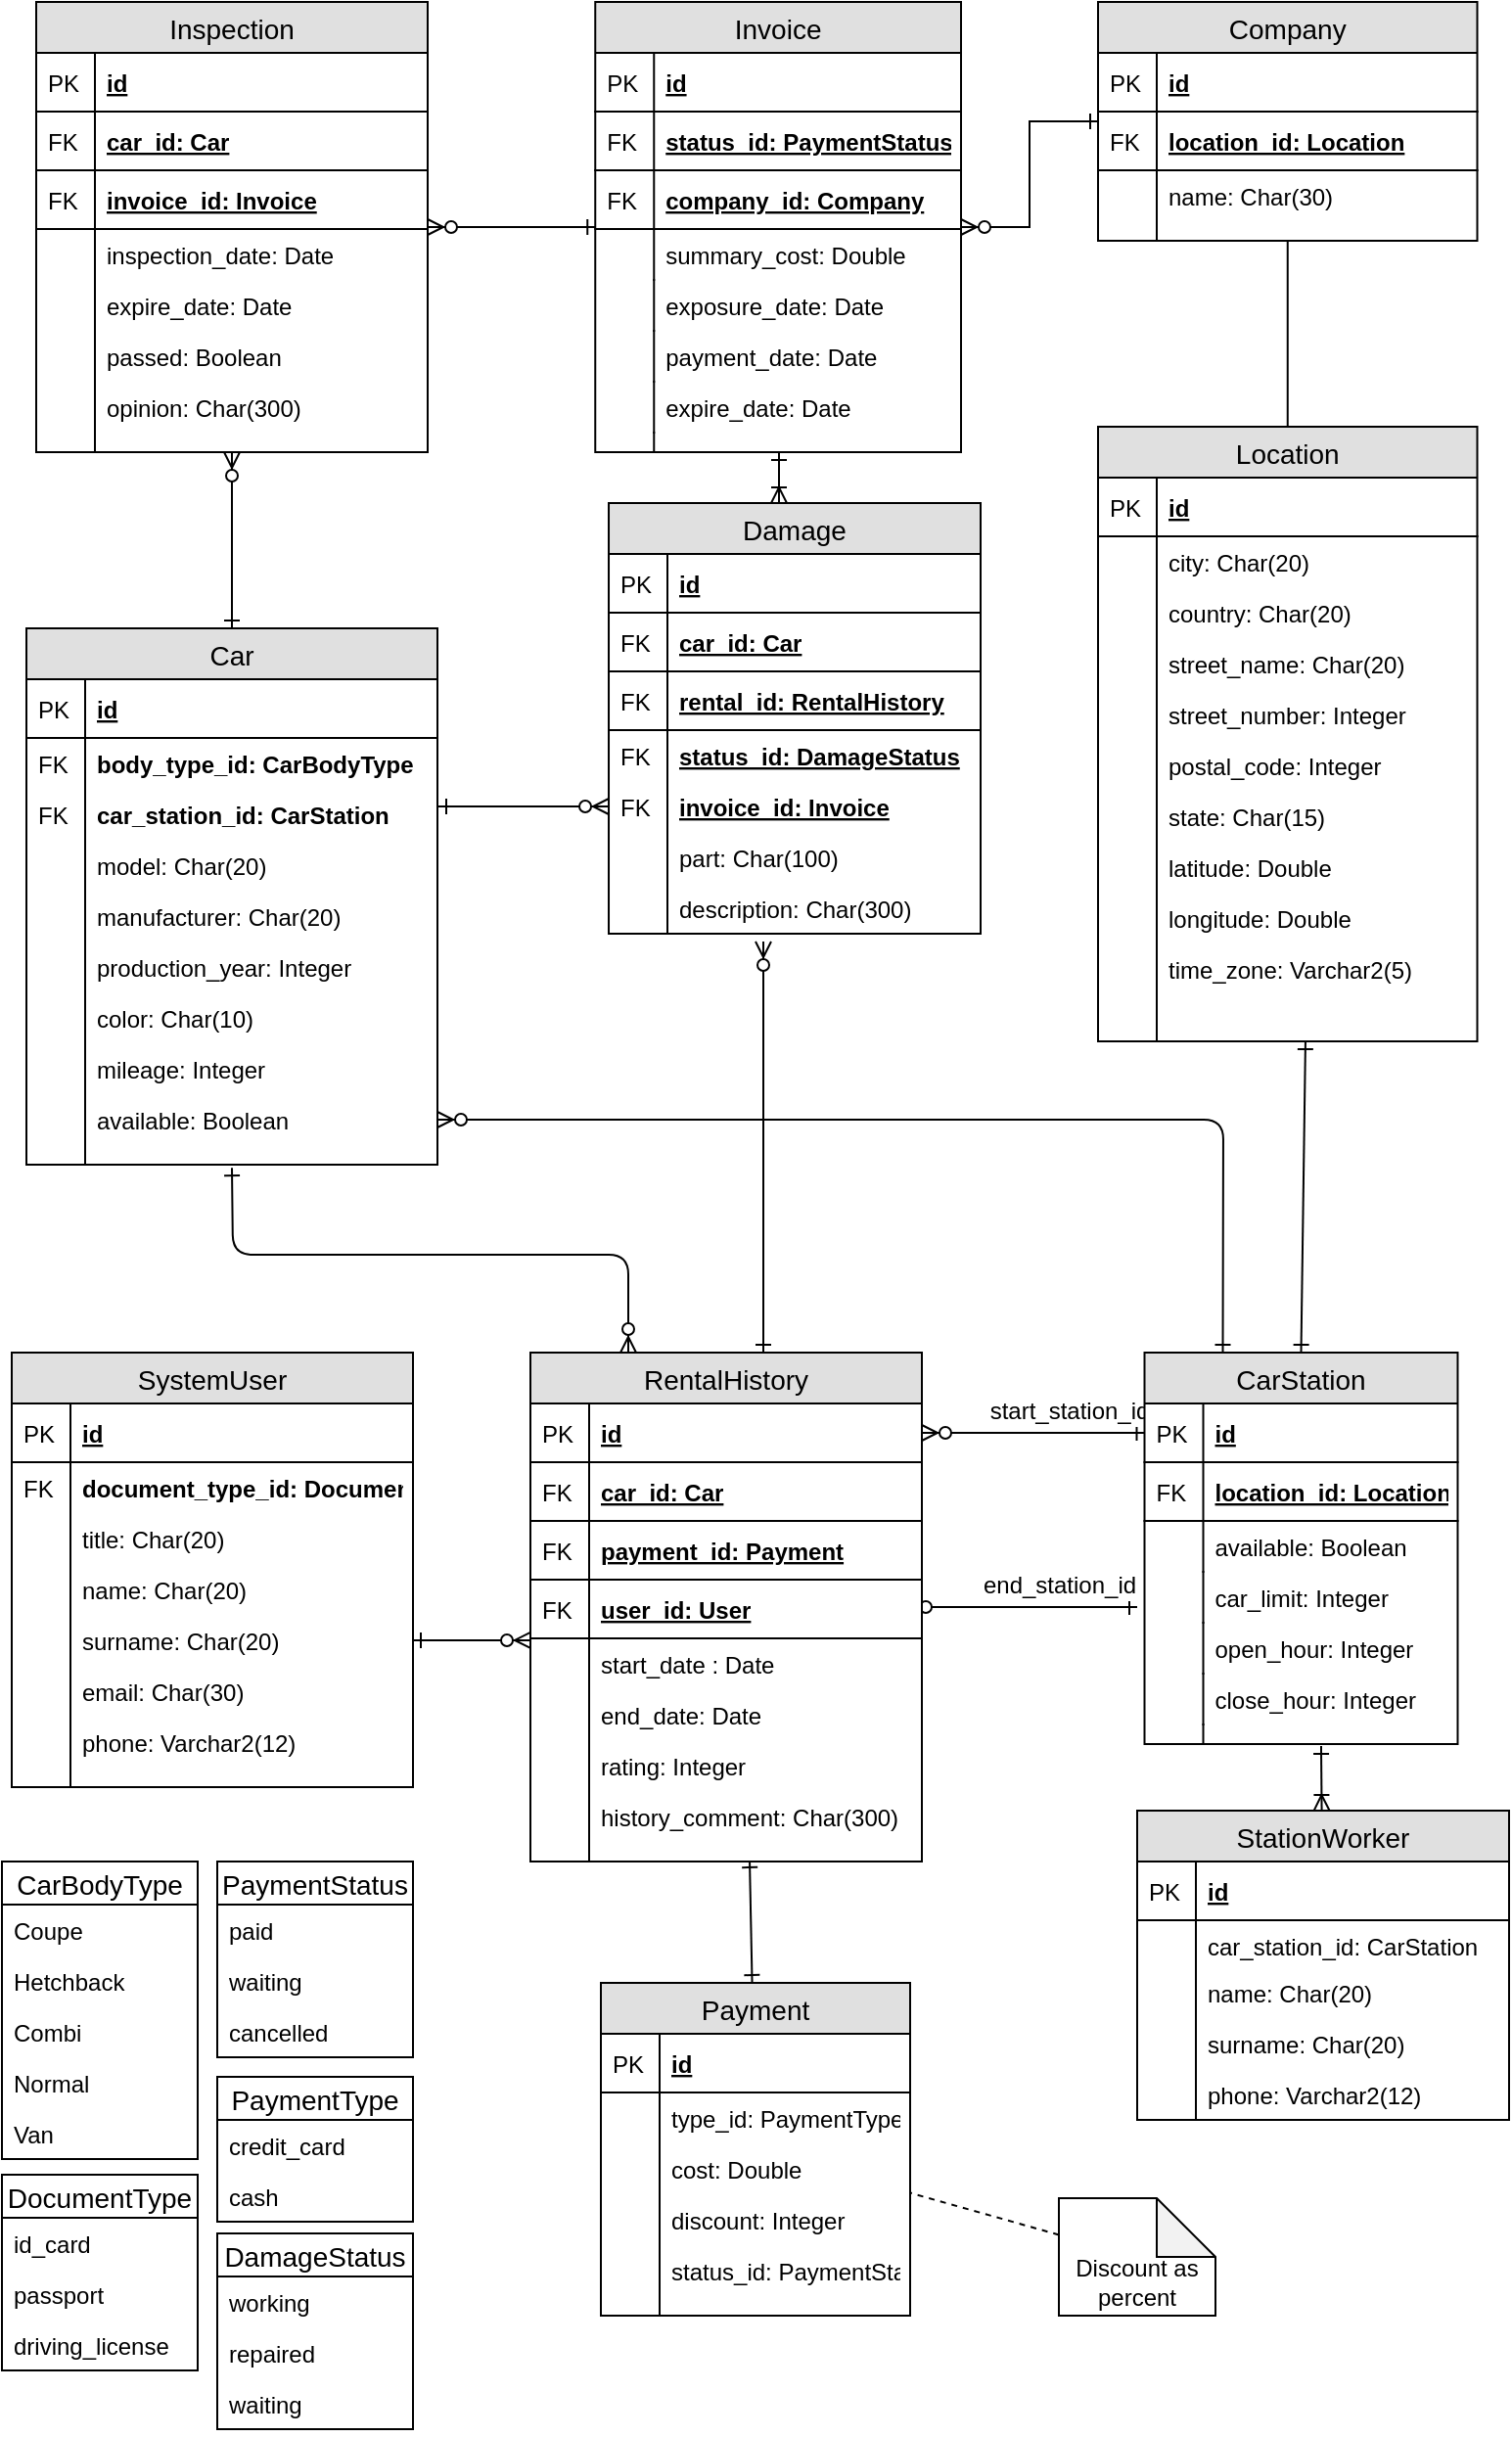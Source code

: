 <mxfile version="12.8.8" type="device"><diagram id="YJqjRamA-JP0-JgcNoxT" name="Page-1"><mxGraphModel dx="868" dy="1626" grid="1" gridSize="10" guides="1" tooltips="1" connect="1" arrows="1" fold="1" page="1" pageScale="1" pageWidth="827" pageHeight="1169" math="0" shadow="0"><root><mxCell id="0"/><mxCell id="1" parent="0"/><mxCell id="U-ymLzvyeHNRFOkbN0aH-200" value="" style="edgeStyle=orthogonalEdgeStyle;rounded=0;orthogonalLoop=1;jettySize=auto;html=1;endArrow=ERone;endFill=0;startArrow=ERoneToMany;startFill=0;" parent="1" source="U-ymLzvyeHNRFOkbN0aH-116" target="U-ymLzvyeHNRFOkbN0aH-189" edge="1"><mxGeometry relative="1" as="geometry"><Array as="points"><mxPoint x="417" y="-210"/><mxPoint x="417" y="-210"/></Array></mxGeometry></mxCell><mxCell id="U-ymLzvyeHNRFOkbN0aH-116" value="Damage" style="swimlane;fontStyle=0;childLayout=stackLayout;horizontal=1;startSize=26;fillColor=#e0e0e0;horizontalStack=0;resizeParent=1;resizeParentMax=0;resizeLast=0;collapsible=1;marginBottom=0;swimlaneFillColor=#ffffff;align=center;fontSize=14;" parent="1" vertex="1"><mxGeometry x="330.01" y="-204" width="189.99" height="220" as="geometry"/></mxCell><mxCell id="ig4J6adZlimezpCAdod6-22" value="id" style="shape=partialRectangle;top=0;left=0;right=0;bottom=1;align=left;verticalAlign=middle;fillColor=none;spacingLeft=34;spacingRight=4;overflow=hidden;rotatable=0;points=[[0,0.5],[1,0.5]];portConstraint=eastwest;dropTarget=0;fontStyle=5;fontSize=12;" parent="U-ymLzvyeHNRFOkbN0aH-116" vertex="1"><mxGeometry y="26" width="189.99" height="30" as="geometry"/></mxCell><mxCell id="ig4J6adZlimezpCAdod6-23" value="PK" style="shape=partialRectangle;top=0;left=0;bottom=0;fillColor=none;align=left;verticalAlign=middle;spacingLeft=4;spacingRight=4;overflow=hidden;rotatable=0;points=[];portConstraint=eastwest;part=1;fontSize=12;" parent="ig4J6adZlimezpCAdod6-22" vertex="1" connectable="0"><mxGeometry width="30" height="30" as="geometry"/></mxCell><mxCell id="ig4J6adZlimezpCAdod6-24" value="car_id: Car" style="shape=partialRectangle;top=0;left=0;right=0;bottom=1;align=left;verticalAlign=middle;fillColor=none;spacingLeft=34;spacingRight=4;overflow=hidden;rotatable=0;points=[[0,0.5],[1,0.5]];portConstraint=eastwest;dropTarget=0;fontStyle=5;fontSize=12;" parent="U-ymLzvyeHNRFOkbN0aH-116" vertex="1"><mxGeometry y="56" width="189.99" height="30" as="geometry"/></mxCell><mxCell id="ig4J6adZlimezpCAdod6-25" value="FK" style="shape=partialRectangle;top=0;left=0;bottom=0;fillColor=none;align=left;verticalAlign=middle;spacingLeft=4;spacingRight=4;overflow=hidden;rotatable=0;points=[];portConstraint=eastwest;part=1;fontSize=12;" parent="ig4J6adZlimezpCAdod6-24" vertex="1" connectable="0"><mxGeometry width="30" height="30" as="geometry"/></mxCell><mxCell id="U-ymLzvyeHNRFOkbN0aH-117" value="rental_id: RentalHistory" style="shape=partialRectangle;top=0;left=0;right=0;bottom=1;align=left;verticalAlign=middle;fillColor=none;spacingLeft=34;spacingRight=4;overflow=hidden;rotatable=0;points=[[0,0.5],[1,0.5]];portConstraint=eastwest;dropTarget=0;fontStyle=5;fontSize=12;" parent="U-ymLzvyeHNRFOkbN0aH-116" vertex="1"><mxGeometry y="86" width="189.99" height="30" as="geometry"/></mxCell><mxCell id="U-ymLzvyeHNRFOkbN0aH-118" value="FK" style="shape=partialRectangle;top=0;left=0;bottom=0;fillColor=none;align=left;verticalAlign=middle;spacingLeft=4;spacingRight=4;overflow=hidden;rotatable=0;points=[];portConstraint=eastwest;part=1;fontSize=12;" parent="U-ymLzvyeHNRFOkbN0aH-117" vertex="1" connectable="0"><mxGeometry width="30" height="30" as="geometry"/></mxCell><mxCell id="U-ymLzvyeHNRFOkbN0aH-169" value="status_id: DamageStatus" style="shape=partialRectangle;top=0;left=0;right=0;bottom=0;align=left;verticalAlign=middle;fillColor=none;spacingLeft=34;spacingRight=4;overflow=hidden;rotatable=0;points=[[0,0.5],[1,0.5]];portConstraint=eastwest;dropTarget=0;fontSize=12;fontStyle=5;" parent="U-ymLzvyeHNRFOkbN0aH-116" vertex="1"><mxGeometry y="116" width="189.99" height="26" as="geometry"/></mxCell><mxCell id="U-ymLzvyeHNRFOkbN0aH-170" value="FK" style="shape=partialRectangle;top=0;left=0;bottom=0;fillColor=none;align=left;verticalAlign=top;spacingLeft=4;spacingRight=4;overflow=hidden;rotatable=0;points=[];portConstraint=eastwest;part=1;fontSize=12;" parent="U-ymLzvyeHNRFOkbN0aH-169" vertex="1" connectable="0"><mxGeometry width="30" height="26" as="geometry"/></mxCell><mxCell id="U-ymLzvyeHNRFOkbN0aH-133" value="invoice_id: Invoice" style="shape=partialRectangle;top=0;left=0;right=0;bottom=0;align=left;verticalAlign=middle;fillColor=none;spacingLeft=34;spacingRight=4;overflow=hidden;rotatable=0;points=[[0,0.5],[1,0.5]];portConstraint=eastwest;dropTarget=0;fontSize=12;fontStyle=5;" parent="U-ymLzvyeHNRFOkbN0aH-116" vertex="1"><mxGeometry y="142" width="189.99" height="26" as="geometry"/></mxCell><mxCell id="U-ymLzvyeHNRFOkbN0aH-134" value="FK" style="shape=partialRectangle;top=0;left=0;bottom=0;fillColor=none;align=left;verticalAlign=top;spacingLeft=4;spacingRight=4;overflow=hidden;rotatable=0;points=[];portConstraint=eastwest;part=1;fontSize=12;" parent="U-ymLzvyeHNRFOkbN0aH-133" vertex="1" connectable="0"><mxGeometry width="30" height="26" as="geometry"/></mxCell><mxCell id="U-ymLzvyeHNRFOkbN0aH-165" value="part: Char(100)" style="shape=partialRectangle;top=0;left=0;right=0;bottom=0;align=left;verticalAlign=top;fillColor=none;spacingLeft=34;spacingRight=4;overflow=hidden;rotatable=0;points=[[0,0.5],[1,0.5]];portConstraint=eastwest;dropTarget=0;fontSize=12;" parent="U-ymLzvyeHNRFOkbN0aH-116" vertex="1"><mxGeometry y="168" width="189.99" height="26" as="geometry"/></mxCell><mxCell id="U-ymLzvyeHNRFOkbN0aH-166" value="" style="shape=partialRectangle;top=0;left=0;bottom=0;fillColor=none;align=left;verticalAlign=top;spacingLeft=4;spacingRight=4;overflow=hidden;rotatable=0;points=[];portConstraint=eastwest;part=1;fontSize=12;" parent="U-ymLzvyeHNRFOkbN0aH-165" vertex="1" connectable="0"><mxGeometry width="30" height="26" as="geometry"/></mxCell><mxCell id="U-ymLzvyeHNRFOkbN0aH-167" value="description: Char(300)" style="shape=partialRectangle;top=0;left=0;right=0;bottom=0;align=left;verticalAlign=top;fillColor=none;spacingLeft=34;spacingRight=4;overflow=hidden;rotatable=0;points=[[0,0.5],[1,0.5]];portConstraint=eastwest;dropTarget=0;fontSize=12;" parent="U-ymLzvyeHNRFOkbN0aH-116" vertex="1"><mxGeometry y="194" width="189.99" height="26" as="geometry"/></mxCell><mxCell id="U-ymLzvyeHNRFOkbN0aH-168" value="" style="shape=partialRectangle;top=0;left=0;bottom=0;fillColor=none;align=left;verticalAlign=top;spacingLeft=4;spacingRight=4;overflow=hidden;rotatable=0;points=[];portConstraint=eastwest;part=1;fontSize=12;" parent="U-ymLzvyeHNRFOkbN0aH-167" vertex="1" connectable="0"><mxGeometry width="30" height="26" as="geometry"/></mxCell><mxCell id="U-ymLzvyeHNRFOkbN0aH-222" value="" style="edgeStyle=orthogonalEdgeStyle;rounded=0;orthogonalLoop=1;jettySize=auto;html=1;endArrow=ERone;endFill=0;startArrow=ERzeroToMany;startFill=1;" parent="1" source="U-ymLzvyeHNRFOkbN0aH-189" target="U-ymLzvyeHNRFOkbN0aH-207" edge="1"><mxGeometry relative="1" as="geometry"/></mxCell><mxCell id="U-ymLzvyeHNRFOkbN0aH-189" value="Invoice" style="swimlane;fontStyle=0;childLayout=stackLayout;horizontal=1;startSize=26;fillColor=#e0e0e0;horizontalStack=0;resizeParent=1;resizeParentMax=0;resizeLast=0;collapsible=1;marginBottom=0;swimlaneFillColor=#ffffff;align=center;fontSize=14;" parent="1" vertex="1"><mxGeometry x="323.13" y="-460" width="186.87" height="230" as="geometry"/></mxCell><mxCell id="U-ymLzvyeHNRFOkbN0aH-190" value="id" style="shape=partialRectangle;top=0;left=0;right=0;bottom=1;align=left;verticalAlign=middle;fillColor=none;spacingLeft=34;spacingRight=4;overflow=hidden;rotatable=0;points=[[0,0.5],[1,0.5]];portConstraint=eastwest;dropTarget=0;fontStyle=5;fontSize=12;" parent="U-ymLzvyeHNRFOkbN0aH-189" vertex="1"><mxGeometry y="26" width="186.87" height="30" as="geometry"/></mxCell><mxCell id="U-ymLzvyeHNRFOkbN0aH-191" value="PK" style="shape=partialRectangle;top=0;left=0;bottom=0;fillColor=none;align=left;verticalAlign=middle;spacingLeft=4;spacingRight=4;overflow=hidden;rotatable=0;points=[];portConstraint=eastwest;part=1;fontSize=12;" parent="U-ymLzvyeHNRFOkbN0aH-190" vertex="1" connectable="0"><mxGeometry width="30" height="30" as="geometry"/></mxCell><mxCell id="ig4J6adZlimezpCAdod6-8" value="status_id: PaymentStatus" style="shape=partialRectangle;top=0;left=0;right=0;bottom=1;align=left;verticalAlign=middle;fillColor=none;spacingLeft=34;spacingRight=4;overflow=hidden;rotatable=0;points=[[0,0.5],[1,0.5]];portConstraint=eastwest;dropTarget=0;fontStyle=5;fontSize=12;" parent="U-ymLzvyeHNRFOkbN0aH-189" vertex="1"><mxGeometry y="56" width="186.87" height="30" as="geometry"/></mxCell><mxCell id="ig4J6adZlimezpCAdod6-9" value="FK" style="shape=partialRectangle;top=0;left=0;bottom=0;fillColor=none;align=left;verticalAlign=middle;spacingLeft=4;spacingRight=4;overflow=hidden;rotatable=0;points=[];portConstraint=eastwest;part=1;fontSize=12;" parent="ig4J6adZlimezpCAdod6-8" vertex="1" connectable="0"><mxGeometry width="30" height="30" as="geometry"/></mxCell><mxCell id="ig4J6adZlimezpCAdod6-10" value="company_id: Company" style="shape=partialRectangle;top=0;left=0;right=0;bottom=1;align=left;verticalAlign=middle;fillColor=none;spacingLeft=34;spacingRight=4;overflow=hidden;rotatable=0;points=[[0,0.5],[1,0.5]];portConstraint=eastwest;dropTarget=0;fontStyle=5;fontSize=12;" parent="U-ymLzvyeHNRFOkbN0aH-189" vertex="1"><mxGeometry y="86" width="186.87" height="30" as="geometry"/></mxCell><mxCell id="ig4J6adZlimezpCAdod6-11" value="FK" style="shape=partialRectangle;top=0;left=0;bottom=0;fillColor=none;align=left;verticalAlign=middle;spacingLeft=4;spacingRight=4;overflow=hidden;rotatable=0;points=[];portConstraint=eastwest;part=1;fontSize=12;" parent="ig4J6adZlimezpCAdod6-10" vertex="1" connectable="0"><mxGeometry width="30" height="30" as="geometry"/></mxCell><mxCell id="U-ymLzvyeHNRFOkbN0aH-192" value="summary_cost: Double" style="shape=partialRectangle;top=0;left=0;right=0;bottom=0;align=left;verticalAlign=top;fillColor=none;spacingLeft=34;spacingRight=4;overflow=hidden;rotatable=0;points=[[0,0.5],[1,0.5]];portConstraint=eastwest;dropTarget=0;fontSize=12;" parent="U-ymLzvyeHNRFOkbN0aH-189" vertex="1"><mxGeometry y="116" width="186.87" height="26" as="geometry"/></mxCell><mxCell id="U-ymLzvyeHNRFOkbN0aH-193" value="" style="shape=partialRectangle;top=0;left=0;bottom=0;fillColor=none;align=left;verticalAlign=top;spacingLeft=4;spacingRight=4;overflow=hidden;rotatable=0;points=[];portConstraint=eastwest;part=1;fontSize=12;" parent="U-ymLzvyeHNRFOkbN0aH-192" vertex="1" connectable="0"><mxGeometry width="30" height="26" as="geometry"/></mxCell><mxCell id="U-ymLzvyeHNRFOkbN0aH-201" value="exposure_date: Date" style="shape=partialRectangle;top=0;left=0;right=0;bottom=0;align=left;verticalAlign=top;fillColor=none;spacingLeft=34;spacingRight=4;overflow=hidden;rotatable=0;points=[[0,0.5],[1,0.5]];portConstraint=eastwest;dropTarget=0;fontSize=12;" parent="U-ymLzvyeHNRFOkbN0aH-189" vertex="1"><mxGeometry y="142" width="186.87" height="26" as="geometry"/></mxCell><mxCell id="U-ymLzvyeHNRFOkbN0aH-202" value="" style="shape=partialRectangle;top=0;left=0;bottom=0;fillColor=none;align=left;verticalAlign=top;spacingLeft=4;spacingRight=4;overflow=hidden;rotatable=0;points=[];portConstraint=eastwest;part=1;fontSize=12;" parent="U-ymLzvyeHNRFOkbN0aH-201" vertex="1" connectable="0"><mxGeometry width="30" height="26" as="geometry"/></mxCell><mxCell id="U-ymLzvyeHNRFOkbN0aH-203" value="payment_date: Date" style="shape=partialRectangle;top=0;left=0;right=0;bottom=0;align=left;verticalAlign=top;fillColor=none;spacingLeft=34;spacingRight=4;overflow=hidden;rotatable=0;points=[[0,0.5],[1,0.5]];portConstraint=eastwest;dropTarget=0;fontSize=12;" parent="U-ymLzvyeHNRFOkbN0aH-189" vertex="1"><mxGeometry y="168" width="186.87" height="26" as="geometry"/></mxCell><mxCell id="U-ymLzvyeHNRFOkbN0aH-204" value="" style="shape=partialRectangle;top=0;left=0;bottom=0;fillColor=none;align=left;verticalAlign=top;spacingLeft=4;spacingRight=4;overflow=hidden;rotatable=0;points=[];portConstraint=eastwest;part=1;fontSize=12;" parent="U-ymLzvyeHNRFOkbN0aH-203" vertex="1" connectable="0"><mxGeometry width="30" height="26" as="geometry"/></mxCell><mxCell id="U-ymLzvyeHNRFOkbN0aH-205" value="expire_date: Date" style="shape=partialRectangle;top=0;left=0;right=0;bottom=0;align=left;verticalAlign=top;fillColor=none;spacingLeft=34;spacingRight=4;overflow=hidden;rotatable=0;points=[[0,0.5],[1,0.5]];portConstraint=eastwest;dropTarget=0;fontSize=12;" parent="U-ymLzvyeHNRFOkbN0aH-189" vertex="1"><mxGeometry y="194" width="186.87" height="26" as="geometry"/></mxCell><mxCell id="U-ymLzvyeHNRFOkbN0aH-206" value="" style="shape=partialRectangle;top=0;left=0;bottom=0;fillColor=none;align=left;verticalAlign=top;spacingLeft=4;spacingRight=4;overflow=hidden;rotatable=0;points=[];portConstraint=eastwest;part=1;fontSize=12;" parent="U-ymLzvyeHNRFOkbN0aH-205" vertex="1" connectable="0"><mxGeometry width="30" height="26" as="geometry"/></mxCell><mxCell id="U-ymLzvyeHNRFOkbN0aH-198" value="" style="shape=partialRectangle;top=0;left=0;right=0;bottom=0;align=left;verticalAlign=top;fillColor=none;spacingLeft=34;spacingRight=4;overflow=hidden;rotatable=0;points=[[0,0.5],[1,0.5]];portConstraint=eastwest;dropTarget=0;fontSize=12;" parent="U-ymLzvyeHNRFOkbN0aH-189" vertex="1"><mxGeometry y="220" width="186.87" height="10" as="geometry"/></mxCell><mxCell id="U-ymLzvyeHNRFOkbN0aH-199" value="" style="shape=partialRectangle;top=0;left=0;bottom=0;fillColor=none;align=left;verticalAlign=top;spacingLeft=4;spacingRight=4;overflow=hidden;rotatable=0;points=[];portConstraint=eastwest;part=1;fontSize=12;" parent="U-ymLzvyeHNRFOkbN0aH-198" vertex="1" connectable="0"><mxGeometry width="30" height="10" as="geometry"/></mxCell><mxCell id="U-ymLzvyeHNRFOkbN0aH-207" value="Company" style="swimlane;fontStyle=0;childLayout=stackLayout;horizontal=1;startSize=26;fillColor=#e0e0e0;horizontalStack=0;resizeParent=1;resizeParentMax=0;resizeLast=0;collapsible=1;marginBottom=0;swimlaneFillColor=#ffffff;align=center;fontSize=14;" parent="1" vertex="1"><mxGeometry x="580" y="-460" width="193.75" height="122" as="geometry"/></mxCell><mxCell id="U-ymLzvyeHNRFOkbN0aH-208" value="id" style="shape=partialRectangle;top=0;left=0;right=0;bottom=1;align=left;verticalAlign=middle;fillColor=none;spacingLeft=34;spacingRight=4;overflow=hidden;rotatable=0;points=[[0,0.5],[1,0.5]];portConstraint=eastwest;dropTarget=0;fontStyle=5;fontSize=12;" parent="U-ymLzvyeHNRFOkbN0aH-207" vertex="1"><mxGeometry y="26" width="193.75" height="30" as="geometry"/></mxCell><mxCell id="U-ymLzvyeHNRFOkbN0aH-209" value="PK" style="shape=partialRectangle;top=0;left=0;bottom=0;fillColor=none;align=left;verticalAlign=middle;spacingLeft=4;spacingRight=4;overflow=hidden;rotatable=0;points=[];portConstraint=eastwest;part=1;fontSize=12;" parent="U-ymLzvyeHNRFOkbN0aH-208" vertex="1" connectable="0"><mxGeometry width="30" height="30" as="geometry"/></mxCell><mxCell id="ig4J6adZlimezpCAdod6-12" value="location_id: Location" style="shape=partialRectangle;top=0;left=0;right=0;bottom=1;align=left;verticalAlign=middle;fillColor=none;spacingLeft=34;spacingRight=4;overflow=hidden;rotatable=0;points=[[0,0.5],[1,0.5]];portConstraint=eastwest;dropTarget=0;fontStyle=5;fontSize=12;" parent="U-ymLzvyeHNRFOkbN0aH-207" vertex="1"><mxGeometry y="56" width="193.75" height="30" as="geometry"/></mxCell><mxCell id="ig4J6adZlimezpCAdod6-13" value="FK" style="shape=partialRectangle;top=0;left=0;bottom=0;fillColor=none;align=left;verticalAlign=middle;spacingLeft=4;spacingRight=4;overflow=hidden;rotatable=0;points=[];portConstraint=eastwest;part=1;fontSize=12;" parent="ig4J6adZlimezpCAdod6-12" vertex="1" connectable="0"><mxGeometry width="30" height="30" as="geometry"/></mxCell><mxCell id="U-ymLzvyeHNRFOkbN0aH-218" value="name: Char(30)" style="shape=partialRectangle;top=0;left=0;right=0;bottom=0;align=left;verticalAlign=top;fillColor=none;spacingLeft=34;spacingRight=4;overflow=hidden;rotatable=0;points=[[0,0.5],[1,0.5]];portConstraint=eastwest;dropTarget=0;fontSize=12;" parent="U-ymLzvyeHNRFOkbN0aH-207" vertex="1"><mxGeometry y="86" width="193.75" height="26" as="geometry"/></mxCell><mxCell id="U-ymLzvyeHNRFOkbN0aH-219" value="" style="shape=partialRectangle;top=0;left=0;bottom=0;fillColor=none;align=left;verticalAlign=top;spacingLeft=4;spacingRight=4;overflow=hidden;rotatable=0;points=[];portConstraint=eastwest;part=1;fontSize=12;" parent="U-ymLzvyeHNRFOkbN0aH-218" vertex="1" connectable="0"><mxGeometry width="30" height="26" as="geometry"/></mxCell><mxCell id="U-ymLzvyeHNRFOkbN0aH-220" value="" style="shape=partialRectangle;top=0;left=0;right=0;bottom=0;align=left;verticalAlign=top;fillColor=none;spacingLeft=34;spacingRight=4;overflow=hidden;rotatable=0;points=[[0,0.5],[1,0.5]];portConstraint=eastwest;dropTarget=0;fontSize=12;" parent="U-ymLzvyeHNRFOkbN0aH-207" vertex="1"><mxGeometry y="112" width="193.75" height="10" as="geometry"/></mxCell><mxCell id="U-ymLzvyeHNRFOkbN0aH-221" value="" style="shape=partialRectangle;top=0;left=0;bottom=0;fillColor=none;align=left;verticalAlign=top;spacingLeft=4;spacingRight=4;overflow=hidden;rotatable=0;points=[];portConstraint=eastwest;part=1;fontSize=12;" parent="U-ymLzvyeHNRFOkbN0aH-220" vertex="1" connectable="0"><mxGeometry width="30" height="10" as="geometry"/></mxCell><mxCell id="U-ymLzvyeHNRFOkbN0aH-67" value="Discount as percent" style="shape=note;whiteSpace=wrap;html=1;backgroundOutline=1;darkOpacity=0.05;verticalAlign=bottom;" parent="1" vertex="1"><mxGeometry x="560" y="662" width="80" height="60" as="geometry"/></mxCell><mxCell id="U-ymLzvyeHNRFOkbN0aH-69" value="" style="endArrow=none;dashed=1;html=1;" parent="1" source="U-ymLzvyeHNRFOkbN0aH-67" target="T3S3VKFy66_QBAnr66w1-51" edge="1"><mxGeometry width="50" height="50" relative="1" as="geometry"><mxPoint x="750" y="500" as="sourcePoint"/><mxPoint x="800" y="450" as="targetPoint"/></mxGeometry></mxCell><mxCell id="U-ymLzvyeHNRFOkbN0aH-79" value="Location" style="swimlane;fontStyle=0;childLayout=stackLayout;horizontal=1;startSize=26;fillColor=#e0e0e0;horizontalStack=0;resizeParent=1;resizeParentMax=0;resizeLast=0;collapsible=1;marginBottom=0;swimlaneFillColor=#ffffff;align=center;fontSize=14;" parent="1" vertex="1"><mxGeometry x="580" y="-243" width="193.75" height="314" as="geometry"/></mxCell><mxCell id="U-ymLzvyeHNRFOkbN0aH-80" value="id" style="shape=partialRectangle;top=0;left=0;right=0;bottom=1;align=left;verticalAlign=middle;fillColor=none;spacingLeft=34;spacingRight=4;overflow=hidden;rotatable=0;points=[[0,0.5],[1,0.5]];portConstraint=eastwest;dropTarget=0;fontStyle=5;fontSize=12;" parent="U-ymLzvyeHNRFOkbN0aH-79" vertex="1"><mxGeometry y="26" width="193.75" height="30" as="geometry"/></mxCell><mxCell id="U-ymLzvyeHNRFOkbN0aH-81" value="PK" style="shape=partialRectangle;top=0;left=0;bottom=0;fillColor=none;align=left;verticalAlign=middle;spacingLeft=4;spacingRight=4;overflow=hidden;rotatable=0;points=[];portConstraint=eastwest;part=1;fontSize=12;" parent="U-ymLzvyeHNRFOkbN0aH-80" vertex="1" connectable="0"><mxGeometry width="30" height="30" as="geometry"/></mxCell><mxCell id="U-ymLzvyeHNRFOkbN0aH-82" value="city: Char(20)" style="shape=partialRectangle;top=0;left=0;right=0;bottom=0;align=left;verticalAlign=top;fillColor=none;spacingLeft=34;spacingRight=4;overflow=hidden;rotatable=0;points=[[0,0.5],[1,0.5]];portConstraint=eastwest;dropTarget=0;fontSize=12;" parent="U-ymLzvyeHNRFOkbN0aH-79" vertex="1"><mxGeometry y="56" width="193.75" height="26" as="geometry"/></mxCell><mxCell id="U-ymLzvyeHNRFOkbN0aH-83" value="" style="shape=partialRectangle;top=0;left=0;bottom=0;fillColor=none;align=left;verticalAlign=top;spacingLeft=4;spacingRight=4;overflow=hidden;rotatable=0;points=[];portConstraint=eastwest;part=1;fontSize=12;" parent="U-ymLzvyeHNRFOkbN0aH-82" vertex="1" connectable="0"><mxGeometry width="30" height="26" as="geometry"/></mxCell><mxCell id="U-ymLzvyeHNRFOkbN0aH-84" value="country: Char(20)" style="shape=partialRectangle;top=0;left=0;right=0;bottom=0;align=left;verticalAlign=top;fillColor=none;spacingLeft=34;spacingRight=4;overflow=hidden;rotatable=0;points=[[0,0.5],[1,0.5]];portConstraint=eastwest;dropTarget=0;fontSize=12;" parent="U-ymLzvyeHNRFOkbN0aH-79" vertex="1"><mxGeometry y="82" width="193.75" height="26" as="geometry"/></mxCell><mxCell id="U-ymLzvyeHNRFOkbN0aH-85" value="" style="shape=partialRectangle;top=0;left=0;bottom=0;fillColor=none;align=left;verticalAlign=top;spacingLeft=4;spacingRight=4;overflow=hidden;rotatable=0;points=[];portConstraint=eastwest;part=1;fontSize=12;" parent="U-ymLzvyeHNRFOkbN0aH-84" vertex="1" connectable="0"><mxGeometry width="30" height="26" as="geometry"/></mxCell><mxCell id="U-ymLzvyeHNRFOkbN0aH-86" value="street_name: Char(20)" style="shape=partialRectangle;top=0;left=0;right=0;bottom=0;align=left;verticalAlign=top;fillColor=none;spacingLeft=34;spacingRight=4;overflow=hidden;rotatable=0;points=[[0,0.5],[1,0.5]];portConstraint=eastwest;dropTarget=0;fontSize=12;" parent="U-ymLzvyeHNRFOkbN0aH-79" vertex="1"><mxGeometry y="108" width="193.75" height="26" as="geometry"/></mxCell><mxCell id="U-ymLzvyeHNRFOkbN0aH-87" value="" style="shape=partialRectangle;top=0;left=0;bottom=0;fillColor=none;align=left;verticalAlign=top;spacingLeft=4;spacingRight=4;overflow=hidden;rotatable=0;points=[];portConstraint=eastwest;part=1;fontSize=12;" parent="U-ymLzvyeHNRFOkbN0aH-86" vertex="1" connectable="0"><mxGeometry width="30" height="26" as="geometry"/></mxCell><mxCell id="U-ymLzvyeHNRFOkbN0aH-88" value="street_number: Integer" style="shape=partialRectangle;top=0;left=0;right=0;bottom=0;align=left;verticalAlign=top;fillColor=none;spacingLeft=34;spacingRight=4;overflow=hidden;rotatable=0;points=[[0,0.5],[1,0.5]];portConstraint=eastwest;dropTarget=0;fontSize=12;" parent="U-ymLzvyeHNRFOkbN0aH-79" vertex="1"><mxGeometry y="134" width="193.75" height="26" as="geometry"/></mxCell><mxCell id="U-ymLzvyeHNRFOkbN0aH-89" value="" style="shape=partialRectangle;top=0;left=0;bottom=0;fillColor=none;align=left;verticalAlign=top;spacingLeft=4;spacingRight=4;overflow=hidden;rotatable=0;points=[];portConstraint=eastwest;part=1;fontSize=12;" parent="U-ymLzvyeHNRFOkbN0aH-88" vertex="1" connectable="0"><mxGeometry width="30" height="26" as="geometry"/></mxCell><mxCell id="U-ymLzvyeHNRFOkbN0aH-90" value="postal_code: Integer" style="shape=partialRectangle;top=0;left=0;right=0;bottom=0;align=left;verticalAlign=top;fillColor=none;spacingLeft=34;spacingRight=4;overflow=hidden;rotatable=0;points=[[0,0.5],[1,0.5]];portConstraint=eastwest;dropTarget=0;fontSize=12;" parent="U-ymLzvyeHNRFOkbN0aH-79" vertex="1"><mxGeometry y="160" width="193.75" height="26" as="geometry"/></mxCell><mxCell id="U-ymLzvyeHNRFOkbN0aH-91" value="" style="shape=partialRectangle;top=0;left=0;bottom=0;fillColor=none;align=left;verticalAlign=top;spacingLeft=4;spacingRight=4;overflow=hidden;rotatable=0;points=[];portConstraint=eastwest;part=1;fontSize=12;" parent="U-ymLzvyeHNRFOkbN0aH-90" vertex="1" connectable="0"><mxGeometry width="30" height="26" as="geometry"/></mxCell><mxCell id="U-ymLzvyeHNRFOkbN0aH-92" value="state: Char(15)" style="shape=partialRectangle;top=0;left=0;right=0;bottom=0;align=left;verticalAlign=top;fillColor=none;spacingLeft=34;spacingRight=4;overflow=hidden;rotatable=0;points=[[0,0.5],[1,0.5]];portConstraint=eastwest;dropTarget=0;fontSize=12;" parent="U-ymLzvyeHNRFOkbN0aH-79" vertex="1"><mxGeometry y="186" width="193.75" height="26" as="geometry"/></mxCell><mxCell id="U-ymLzvyeHNRFOkbN0aH-93" value="" style="shape=partialRectangle;top=0;left=0;bottom=0;fillColor=none;align=left;verticalAlign=top;spacingLeft=4;spacingRight=4;overflow=hidden;rotatable=0;points=[];portConstraint=eastwest;part=1;fontSize=12;" parent="U-ymLzvyeHNRFOkbN0aH-92" vertex="1" connectable="0"><mxGeometry width="30" height="26" as="geometry"/></mxCell><mxCell id="U-ymLzvyeHNRFOkbN0aH-94" value="latitude: Double" style="shape=partialRectangle;top=0;left=0;right=0;bottom=0;align=left;verticalAlign=top;fillColor=none;spacingLeft=34;spacingRight=4;overflow=hidden;rotatable=0;points=[[0,0.5],[1,0.5]];portConstraint=eastwest;dropTarget=0;fontSize=12;" parent="U-ymLzvyeHNRFOkbN0aH-79" vertex="1"><mxGeometry y="212" width="193.75" height="26" as="geometry"/></mxCell><mxCell id="U-ymLzvyeHNRFOkbN0aH-95" value="" style="shape=partialRectangle;top=0;left=0;bottom=0;fillColor=none;align=left;verticalAlign=top;spacingLeft=4;spacingRight=4;overflow=hidden;rotatable=0;points=[];portConstraint=eastwest;part=1;fontSize=12;" parent="U-ymLzvyeHNRFOkbN0aH-94" vertex="1" connectable="0"><mxGeometry width="30" height="26" as="geometry"/></mxCell><mxCell id="U-ymLzvyeHNRFOkbN0aH-96" value="longitude: Double" style="shape=partialRectangle;top=0;left=0;right=0;bottom=0;align=left;verticalAlign=top;fillColor=none;spacingLeft=34;spacingRight=4;overflow=hidden;rotatable=0;points=[[0,0.5],[1,0.5]];portConstraint=eastwest;dropTarget=0;fontSize=12;" parent="U-ymLzvyeHNRFOkbN0aH-79" vertex="1"><mxGeometry y="238" width="193.75" height="26" as="geometry"/></mxCell><mxCell id="U-ymLzvyeHNRFOkbN0aH-97" value="" style="shape=partialRectangle;top=0;left=0;bottom=0;fillColor=none;align=left;verticalAlign=top;spacingLeft=4;spacingRight=4;overflow=hidden;rotatable=0;points=[];portConstraint=eastwest;part=1;fontSize=12;" parent="U-ymLzvyeHNRFOkbN0aH-96" vertex="1" connectable="0"><mxGeometry width="30" height="26" as="geometry"/></mxCell><mxCell id="U-ymLzvyeHNRFOkbN0aH-98" value="time_zone: Varchar2(5)" style="shape=partialRectangle;top=0;left=0;right=0;bottom=0;align=left;verticalAlign=top;fillColor=none;spacingLeft=34;spacingRight=4;overflow=hidden;rotatable=0;points=[[0,0.5],[1,0.5]];portConstraint=eastwest;dropTarget=0;fontSize=12;" parent="U-ymLzvyeHNRFOkbN0aH-79" vertex="1"><mxGeometry y="264" width="193.75" height="30" as="geometry"/></mxCell><mxCell id="U-ymLzvyeHNRFOkbN0aH-99" value="" style="shape=partialRectangle;top=0;left=0;bottom=0;fillColor=none;align=left;verticalAlign=top;spacingLeft=4;spacingRight=4;overflow=hidden;rotatable=0;points=[];portConstraint=eastwest;part=1;fontSize=12;" parent="U-ymLzvyeHNRFOkbN0aH-98" vertex="1" connectable="0"><mxGeometry width="30" height="30.0" as="geometry"/></mxCell><object label="" test="rewrw" rwerw="rwer" id="U-ymLzvyeHNRFOkbN0aH-100"><mxCell style="shape=partialRectangle;top=0;left=0;right=0;bottom=0;align=left;verticalAlign=top;fillColor=none;spacingLeft=34;spacingRight=4;overflow=hidden;rotatable=0;points=[[0,0.5],[1,0.5]];portConstraint=eastwest;dropTarget=0;fontSize=12;" parent="U-ymLzvyeHNRFOkbN0aH-79" vertex="1"><mxGeometry y="294" width="193.75" height="20" as="geometry"/></mxCell></object><mxCell id="U-ymLzvyeHNRFOkbN0aH-101" value="" style="shape=partialRectangle;top=0;left=0;bottom=0;fillColor=none;align=left;verticalAlign=top;spacingLeft=4;spacingRight=4;overflow=hidden;rotatable=0;points=[];portConstraint=eastwest;part=1;fontSize=12;" parent="U-ymLzvyeHNRFOkbN0aH-100" vertex="1" connectable="0"><mxGeometry width="30" height="20" as="geometry"/></mxCell><mxCell id="U-ymLzvyeHNRFOkbN0aH-146" value="Inspection" style="swimlane;fontStyle=0;childLayout=stackLayout;horizontal=1;startSize=26;fillColor=#e0e0e0;horizontalStack=0;resizeParent=1;resizeParentMax=0;resizeLast=0;collapsible=1;marginBottom=0;swimlaneFillColor=#ffffff;align=center;fontSize=14;" parent="1" vertex="1"><mxGeometry x="37.5" y="-460" width="200" height="230" as="geometry"/></mxCell><mxCell id="U-ymLzvyeHNRFOkbN0aH-147" value="id" style="shape=partialRectangle;top=0;left=0;right=0;bottom=1;align=left;verticalAlign=middle;fillColor=none;spacingLeft=34;spacingRight=4;overflow=hidden;rotatable=0;points=[[0,0.5],[1,0.5]];portConstraint=eastwest;dropTarget=0;fontStyle=5;fontSize=12;" parent="U-ymLzvyeHNRFOkbN0aH-146" vertex="1"><mxGeometry y="26" width="200" height="30" as="geometry"/></mxCell><mxCell id="U-ymLzvyeHNRFOkbN0aH-148" value="PK" style="shape=partialRectangle;top=0;left=0;bottom=0;fillColor=none;align=left;verticalAlign=middle;spacingLeft=4;spacingRight=4;overflow=hidden;rotatable=0;points=[];portConstraint=eastwest;part=1;fontSize=12;" parent="U-ymLzvyeHNRFOkbN0aH-147" vertex="1" connectable="0"><mxGeometry width="30" height="30" as="geometry"/></mxCell><mxCell id="ig4J6adZlimezpCAdod6-3" value="car_id: Car" style="shape=partialRectangle;top=0;left=0;right=0;bottom=1;align=left;verticalAlign=middle;fillColor=none;spacingLeft=34;spacingRight=4;overflow=hidden;rotatable=0;points=[[0,0.5],[1,0.5]];portConstraint=eastwest;dropTarget=0;fontStyle=5;fontSize=12;" parent="U-ymLzvyeHNRFOkbN0aH-146" vertex="1"><mxGeometry y="56" width="200" height="30" as="geometry"/></mxCell><mxCell id="ig4J6adZlimezpCAdod6-4" value="FK" style="shape=partialRectangle;top=0;left=0;bottom=0;fillColor=none;align=left;verticalAlign=middle;spacingLeft=4;spacingRight=4;overflow=hidden;rotatable=0;points=[];portConstraint=eastwest;part=1;fontSize=12;" parent="ig4J6adZlimezpCAdod6-3" vertex="1" connectable="0"><mxGeometry width="30" height="30" as="geometry"/></mxCell><mxCell id="ig4J6adZlimezpCAdod6-5" value="invoice_id: Invoice" style="shape=partialRectangle;top=0;left=0;right=0;bottom=1;align=left;verticalAlign=middle;fillColor=none;spacingLeft=34;spacingRight=4;overflow=hidden;rotatable=0;points=[[0,0.5],[1,0.5]];portConstraint=eastwest;dropTarget=0;fontStyle=5;fontSize=12;" parent="U-ymLzvyeHNRFOkbN0aH-146" vertex="1"><mxGeometry y="86" width="200" height="30" as="geometry"/></mxCell><mxCell id="ig4J6adZlimezpCAdod6-6" value="FK" style="shape=partialRectangle;top=0;left=0;bottom=0;fillColor=none;align=left;verticalAlign=middle;spacingLeft=4;spacingRight=4;overflow=hidden;rotatable=0;points=[];portConstraint=eastwest;part=1;fontSize=12;" parent="ig4J6adZlimezpCAdod6-5" vertex="1" connectable="0"><mxGeometry width="30" height="30" as="geometry"/></mxCell><mxCell id="U-ymLzvyeHNRFOkbN0aH-149" value="inspection_date: Date" style="shape=partialRectangle;top=0;left=0;right=0;bottom=0;align=left;verticalAlign=top;fillColor=none;spacingLeft=34;spacingRight=4;overflow=hidden;rotatable=0;points=[[0,0.5],[1,0.5]];portConstraint=eastwest;dropTarget=0;fontSize=12;" parent="U-ymLzvyeHNRFOkbN0aH-146" vertex="1"><mxGeometry y="116" width="200" height="26" as="geometry"/></mxCell><mxCell id="U-ymLzvyeHNRFOkbN0aH-150" value="" style="shape=partialRectangle;top=0;left=0;bottom=0;fillColor=none;align=left;verticalAlign=top;spacingLeft=4;spacingRight=4;overflow=hidden;rotatable=0;points=[];portConstraint=eastwest;part=1;fontSize=12;" parent="U-ymLzvyeHNRFOkbN0aH-149" vertex="1" connectable="0"><mxGeometry width="30" height="26" as="geometry"/></mxCell><mxCell id="U-ymLzvyeHNRFOkbN0aH-155" value="expire_date: Date" style="shape=partialRectangle;top=0;left=0;right=0;bottom=0;align=left;verticalAlign=top;fillColor=none;spacingLeft=34;spacingRight=4;overflow=hidden;rotatable=0;points=[[0,0.5],[1,0.5]];portConstraint=eastwest;dropTarget=0;fontSize=12;" parent="U-ymLzvyeHNRFOkbN0aH-146" vertex="1"><mxGeometry y="142" width="200" height="26" as="geometry"/></mxCell><mxCell id="U-ymLzvyeHNRFOkbN0aH-156" value="" style="shape=partialRectangle;top=0;left=0;bottom=0;fillColor=none;align=left;verticalAlign=top;spacingLeft=4;spacingRight=4;overflow=hidden;rotatable=0;points=[];portConstraint=eastwest;part=1;fontSize=12;" parent="U-ymLzvyeHNRFOkbN0aH-155" vertex="1" connectable="0"><mxGeometry width="30" height="26" as="geometry"/></mxCell><mxCell id="U-ymLzvyeHNRFOkbN0aH-157" value="passed: Boolean" style="shape=partialRectangle;top=0;left=0;right=0;bottom=0;align=left;verticalAlign=top;fillColor=none;spacingLeft=34;spacingRight=4;overflow=hidden;rotatable=0;points=[[0,0.5],[1,0.5]];portConstraint=eastwest;dropTarget=0;fontSize=12;" parent="U-ymLzvyeHNRFOkbN0aH-146" vertex="1"><mxGeometry y="168" width="200" height="26" as="geometry"/></mxCell><mxCell id="U-ymLzvyeHNRFOkbN0aH-158" value="" style="shape=partialRectangle;top=0;left=0;bottom=0;fillColor=none;align=left;verticalAlign=top;spacingLeft=4;spacingRight=4;overflow=hidden;rotatable=0;points=[];portConstraint=eastwest;part=1;fontSize=12;" parent="U-ymLzvyeHNRFOkbN0aH-157" vertex="1" connectable="0"><mxGeometry width="30" height="26" as="geometry"/></mxCell><mxCell id="U-ymLzvyeHNRFOkbN0aH-161" value="opinion: Char(300) " style="shape=partialRectangle;top=0;left=0;right=0;bottom=0;align=left;verticalAlign=top;fillColor=none;spacingLeft=34;spacingRight=4;overflow=hidden;rotatable=0;points=[[0,0.5],[1,0.5]];portConstraint=eastwest;dropTarget=0;fontSize=12;" parent="U-ymLzvyeHNRFOkbN0aH-146" vertex="1"><mxGeometry y="194" width="200" height="26" as="geometry"/></mxCell><mxCell id="U-ymLzvyeHNRFOkbN0aH-162" value="" style="shape=partialRectangle;top=0;left=0;bottom=0;fillColor=none;align=left;verticalAlign=top;spacingLeft=4;spacingRight=4;overflow=hidden;rotatable=0;points=[];portConstraint=eastwest;part=1;fontSize=12;" parent="U-ymLzvyeHNRFOkbN0aH-161" vertex="1" connectable="0"><mxGeometry width="30" height="26" as="geometry"/></mxCell><mxCell id="U-ymLzvyeHNRFOkbN0aH-151" value="" style="shape=partialRectangle;top=0;left=0;right=0;bottom=0;align=left;verticalAlign=top;fillColor=none;spacingLeft=34;spacingRight=4;overflow=hidden;rotatable=0;points=[[0,0.5],[1,0.5]];portConstraint=eastwest;dropTarget=0;fontSize=12;" parent="U-ymLzvyeHNRFOkbN0aH-146" vertex="1"><mxGeometry y="220" width="200" height="10" as="geometry"/></mxCell><mxCell id="U-ymLzvyeHNRFOkbN0aH-152" value="" style="shape=partialRectangle;top=0;left=0;bottom=0;fillColor=none;align=left;verticalAlign=top;spacingLeft=4;spacingRight=4;overflow=hidden;rotatable=0;points=[];portConstraint=eastwest;part=1;fontSize=12;" parent="U-ymLzvyeHNRFOkbN0aH-151" vertex="1" connectable="0"><mxGeometry width="30" height="10" as="geometry"/></mxCell><mxCell id="U-ymLzvyeHNRFOkbN0aH-153" value="" style="endArrow=ERzeroToMany;html=1;startArrow=ERone;startFill=0;endFill=1;" parent="1" source="T3S3VKFy66_QBAnr66w1-14" target="U-ymLzvyeHNRFOkbN0aH-146" edge="1"><mxGeometry width="50" height="50" relative="1" as="geometry"><mxPoint x="260" y="10" as="sourcePoint"/><mxPoint x="310" y="-40" as="targetPoint"/></mxGeometry></mxCell><mxCell id="U-ymLzvyeHNRFOkbN0aH-154" value="" style="endArrow=ERzeroToMany;html=1;startArrow=ERone;startFill=0;endFill=1;exitX=0.595;exitY=0;exitDx=0;exitDy=0;exitPerimeter=0;" parent="1" source="T3S3VKFy66_QBAnr66w1-1" edge="1"><mxGeometry width="50" height="50" relative="1" as="geometry"><mxPoint x="420" y="20" as="sourcePoint"/><mxPoint x="409" y="20" as="targetPoint"/></mxGeometry></mxCell><mxCell id="U-ymLzvyeHNRFOkbN0aH-236" value="" style="endArrow=ERone;html=1;startArrow=ERzeroToMany;startFill=1;endFill=0;" parent="1" source="U-ymLzvyeHNRFOkbN0aH-146" target="U-ymLzvyeHNRFOkbN0aH-189" edge="1"><mxGeometry width="50" height="50" relative="1" as="geometry"><mxPoint x="220" y="-150" as="sourcePoint"/><mxPoint x="270" y="-200" as="targetPoint"/></mxGeometry></mxCell><mxCell id="U-ymLzvyeHNRFOkbN0aH-237" value="" style="endArrow=ERone;html=1;exitX=1;exitY=0.5;exitDx=0;exitDy=0;entryX=0;entryY=0.5;entryDx=0;entryDy=0;startArrow=ERzeroToMany;startFill=1;endFill=0;" parent="1" source="T3S3VKFy66_QBAnr66w1-2" target="U-ymLzvyeHNRFOkbN0aH-2" edge="1"><mxGeometry width="50" height="50" relative="1" as="geometry"><mxPoint x="520" y="340" as="sourcePoint"/><mxPoint x="570" y="290" as="targetPoint"/><Array as="points"/></mxGeometry></mxCell><mxCell id="U-ymLzvyeHNRFOkbN0aH-238" value="start_station_id" style="text;html=1;align=center;verticalAlign=middle;resizable=0;points=[];labelBackgroundColor=#ffffff;" parent="U-ymLzvyeHNRFOkbN0aH-237" vertex="1" connectable="0"><mxGeometry x="0.533" relative="1" as="geometry"><mxPoint x="-12.01" y="-11" as="offset"/></mxGeometry></mxCell><mxCell id="U-ymLzvyeHNRFOkbN0aH-239" value="" style="endArrow=ERone;html=1;exitX=1;exitY=0.5;exitDx=0;exitDy=0;entryX=0;entryY=0.5;entryDx=0;entryDy=0;startArrow=ERzeroToMany;startFill=1;endFill=0;" parent="1" edge="1"><mxGeometry width="50" height="50" relative="1" as="geometry"><mxPoint x="480.01" y="360" as="sourcePoint"/><mxPoint x="600" y="360" as="targetPoint"/><Array as="points"/></mxGeometry></mxCell><mxCell id="U-ymLzvyeHNRFOkbN0aH-240" value="end_station_id" style="text;html=1;align=center;verticalAlign=middle;resizable=0;points=[];labelBackgroundColor=#ffffff;" parent="U-ymLzvyeHNRFOkbN0aH-239" vertex="1" connectable="0"><mxGeometry x="0.533" relative="1" as="geometry"><mxPoint x="-12.01" y="-11" as="offset"/></mxGeometry></mxCell><mxCell id="U-ymLzvyeHNRFOkbN0aH-241" value="" style="endArrow=ERone;html=1;startArrow=ERoneToMany;startFill=0;endFill=0;entryX=0.564;entryY=1.1;entryDx=0;entryDy=0;entryPerimeter=0;" parent="1" source="U-ymLzvyeHNRFOkbN0aH-176" target="U-ymLzvyeHNRFOkbN0aH-10" edge="1"><mxGeometry width="50" height="50" relative="1" as="geometry"><mxPoint x="510" y="480" as="sourcePoint"/><mxPoint x="689" y="430" as="targetPoint"/></mxGeometry></mxCell><mxCell id="U-ymLzvyeHNRFOkbN0aH-242" value="" style="endArrow=ERone;html=1;startArrow=ERone;startFill=0;endFill=0;entryX=0.56;entryY=0.9;entryDx=0;entryDy=0;entryPerimeter=0;" parent="1" source="T3S3VKFy66_QBAnr66w1-51" target="T3S3VKFy66_QBAnr66w1-10" edge="1"><mxGeometry width="50" height="50" relative="1" as="geometry"><mxPoint x="250" y="480" as="sourcePoint"/><mxPoint x="300" y="430" as="targetPoint"/></mxGeometry></mxCell><mxCell id="U-ymLzvyeHNRFOkbN0aH-243" value="" style="endArrow=ERone;html=1;exitX=0.5;exitY=0;exitDx=0;exitDy=0;entryX=0.547;entryY=1;entryDx=0;entryDy=0;entryPerimeter=0;startArrow=ERone;startFill=0;endFill=0;" parent="1" source="U-ymLzvyeHNRFOkbN0aH-1" target="U-ymLzvyeHNRFOkbN0aH-100" edge="1"><mxGeometry width="50" height="50" relative="1" as="geometry"><mxPoint x="686" y="140" as="sourcePoint"/><mxPoint x="686" y="71" as="targetPoint"/></mxGeometry></mxCell><mxCell id="U-ymLzvyeHNRFOkbN0aH-244" value="" style="endArrow=ERone;html=1;exitX=0.25;exitY=0;exitDx=0;exitDy=0;entryX=0.5;entryY=1.157;entryDx=0;entryDy=0;startArrow=ERzeroToMany;startFill=1;endFill=0;entryPerimeter=0;" parent="1" source="T3S3VKFy66_QBAnr66w1-1" target="T3S3VKFy66_QBAnr66w1-23" edge="1"><mxGeometry width="50" height="50" relative="1" as="geometry"><mxPoint x="280" y="60" as="sourcePoint"/><mxPoint x="330" y="10" as="targetPoint"/><Array as="points"><mxPoint x="340" y="180"/><mxPoint x="138" y="180"/></Array></mxGeometry></mxCell><mxCell id="U-ymLzvyeHNRFOkbN0aH-245" value="" style="endArrow=ERzeroToMany;html=1;entryX=0;entryY=0.5;entryDx=0;entryDy=0;endFill=1;startArrow=ERone;startFill=0;" parent="1" target="U-ymLzvyeHNRFOkbN0aH-133" edge="1"><mxGeometry width="50" height="50" relative="1" as="geometry"><mxPoint x="243" y="-49" as="sourcePoint"/><mxPoint x="310" y="-100" as="targetPoint"/></mxGeometry></mxCell><mxCell id="U-ymLzvyeHNRFOkbN0aH-246" value="" style="endArrow=ERzeroToMany;html=1;exitX=1;exitY=0.5;exitDx=0;exitDy=0;entryX=0;entryY=0.038;entryDx=0;entryDy=0;startArrow=ERone;startFill=0;endFill=1;entryPerimeter=0;" parent="1" source="T3S3VKFy66_QBAnr66w1-70" target="T3S3VKFy66_QBAnr66w1-4" edge="1"><mxGeometry width="50" height="50" relative="1" as="geometry"><mxPoint x="250" y="430" as="sourcePoint"/><mxPoint x="300" y="380" as="targetPoint"/></mxGeometry></mxCell><mxCell id="ig4J6adZlimezpCAdod6-7" value="" style="endArrow=none;html=1;exitX=0.5;exitY=0;exitDx=0;exitDy=0;" parent="1" source="U-ymLzvyeHNRFOkbN0aH-79" target="U-ymLzvyeHNRFOkbN0aH-207" edge="1"><mxGeometry width="50" height="50" relative="1" as="geometry"><mxPoint x="390" y="-130" as="sourcePoint"/><mxPoint x="440" y="-180" as="targetPoint"/></mxGeometry></mxCell><mxCell id="T3S3VKFy66_QBAnr66w1-1" value="RentalHistory" style="swimlane;fontStyle=0;childLayout=stackLayout;horizontal=1;startSize=26;fillColor=#e0e0e0;horizontalStack=0;resizeParent=1;resizeParentMax=0;resizeLast=0;collapsible=1;marginBottom=0;swimlaneFillColor=#ffffff;align=center;fontSize=14;" parent="1" vertex="1"><mxGeometry x="290" y="230" width="200" height="260" as="geometry"/></mxCell><mxCell id="T3S3VKFy66_QBAnr66w1-2" value="id" style="shape=partialRectangle;top=0;left=0;right=0;bottom=1;align=left;verticalAlign=middle;fillColor=none;spacingLeft=34;spacingRight=4;overflow=hidden;rotatable=0;points=[[0,0.5],[1,0.5]];portConstraint=eastwest;dropTarget=0;fontStyle=5;fontSize=12;" parent="T3S3VKFy66_QBAnr66w1-1" vertex="1"><mxGeometry y="26" width="200" height="30" as="geometry"/></mxCell><mxCell id="T3S3VKFy66_QBAnr66w1-3" value="PK" style="shape=partialRectangle;top=0;left=0;bottom=0;fillColor=none;align=left;verticalAlign=middle;spacingLeft=4;spacingRight=4;overflow=hidden;rotatable=0;points=[];portConstraint=eastwest;part=1;fontSize=12;" parent="T3S3VKFy66_QBAnr66w1-2" vertex="1" connectable="0"><mxGeometry width="30" height="30" as="geometry"/></mxCell><mxCell id="A-brT_a0ULq036A9pOsv-9" value="car_id: Car" style="shape=partialRectangle;top=0;left=0;right=0;bottom=1;align=left;verticalAlign=middle;fillColor=none;spacingLeft=34;spacingRight=4;overflow=hidden;rotatable=0;points=[[0,0.5],[1,0.5]];portConstraint=eastwest;dropTarget=0;fontStyle=5;fontSize=12;" parent="T3S3VKFy66_QBAnr66w1-1" vertex="1"><mxGeometry y="56" width="200" height="30" as="geometry"/></mxCell><mxCell id="A-brT_a0ULq036A9pOsv-10" value="FK" style="shape=partialRectangle;top=0;left=0;bottom=0;fillColor=none;align=left;verticalAlign=middle;spacingLeft=4;spacingRight=4;overflow=hidden;rotatable=0;points=[];portConstraint=eastwest;part=1;fontSize=12;" parent="A-brT_a0ULq036A9pOsv-9" vertex="1" connectable="0"><mxGeometry width="30" height="30" as="geometry"/></mxCell><mxCell id="ig4J6adZlimezpCAdod6-16" value="payment_id: Payment" style="shape=partialRectangle;top=0;left=0;right=0;bottom=1;align=left;verticalAlign=middle;fillColor=none;spacingLeft=34;spacingRight=4;overflow=hidden;rotatable=0;points=[[0,0.5],[1,0.5]];portConstraint=eastwest;dropTarget=0;fontStyle=5;fontSize=12;" parent="T3S3VKFy66_QBAnr66w1-1" vertex="1"><mxGeometry y="86" width="200" height="30" as="geometry"/></mxCell><mxCell id="ig4J6adZlimezpCAdod6-17" value="FK" style="shape=partialRectangle;top=0;left=0;bottom=0;fillColor=none;align=left;verticalAlign=middle;spacingLeft=4;spacingRight=4;overflow=hidden;rotatable=0;points=[];portConstraint=eastwest;part=1;fontSize=12;" parent="ig4J6adZlimezpCAdod6-16" vertex="1" connectable="0"><mxGeometry width="30" height="30" as="geometry"/></mxCell><mxCell id="A-brT_a0ULq036A9pOsv-1" value="user_id: User" style="shape=partialRectangle;top=0;left=0;right=0;bottom=1;align=left;verticalAlign=middle;fillColor=none;spacingLeft=34;spacingRight=4;overflow=hidden;rotatable=0;points=[[0,0.5],[1,0.5]];portConstraint=eastwest;dropTarget=0;fontStyle=5;fontSize=12;" parent="T3S3VKFy66_QBAnr66w1-1" vertex="1"><mxGeometry y="116" width="200" height="30" as="geometry"/></mxCell><mxCell id="A-brT_a0ULq036A9pOsv-2" value="FK" style="shape=partialRectangle;top=0;left=0;bottom=0;fillColor=none;align=left;verticalAlign=middle;spacingLeft=4;spacingRight=4;overflow=hidden;rotatable=0;points=[];portConstraint=eastwest;part=1;fontSize=12;" parent="A-brT_a0ULq036A9pOsv-1" vertex="1" connectable="0"><mxGeometry width="30" height="30" as="geometry"/></mxCell><mxCell id="T3S3VKFy66_QBAnr66w1-4" value="start_date : Date" style="shape=partialRectangle;top=0;left=0;right=0;bottom=0;align=left;verticalAlign=top;fillColor=none;spacingLeft=34;spacingRight=4;overflow=hidden;rotatable=0;points=[[0,0.5],[1,0.5]];portConstraint=eastwest;dropTarget=0;fontSize=12;" parent="T3S3VKFy66_QBAnr66w1-1" vertex="1"><mxGeometry y="146" width="200" height="26" as="geometry"/></mxCell><mxCell id="T3S3VKFy66_QBAnr66w1-5" value="" style="shape=partialRectangle;top=0;left=0;bottom=0;fillColor=none;align=left;verticalAlign=top;spacingLeft=4;spacingRight=4;overflow=hidden;rotatable=0;points=[];portConstraint=eastwest;part=1;fontSize=12;" parent="T3S3VKFy66_QBAnr66w1-4" vertex="1" connectable="0"><mxGeometry width="30" height="26" as="geometry"/></mxCell><mxCell id="T3S3VKFy66_QBAnr66w1-6" value="end_date: Date" style="shape=partialRectangle;top=0;left=0;right=0;bottom=0;align=left;verticalAlign=top;fillColor=none;spacingLeft=34;spacingRight=4;overflow=hidden;rotatable=0;points=[[0,0.5],[1,0.5]];portConstraint=eastwest;dropTarget=0;fontSize=12;" parent="T3S3VKFy66_QBAnr66w1-1" vertex="1"><mxGeometry y="172" width="200" height="26" as="geometry"/></mxCell><mxCell id="T3S3VKFy66_QBAnr66w1-7" value="" style="shape=partialRectangle;top=0;left=0;bottom=0;fillColor=none;align=left;verticalAlign=top;spacingLeft=4;spacingRight=4;overflow=hidden;rotatable=0;points=[];portConstraint=eastwest;part=1;fontSize=12;" parent="T3S3VKFy66_QBAnr66w1-6" vertex="1" connectable="0"><mxGeometry width="30" height="26" as="geometry"/></mxCell><mxCell id="U-ymLzvyeHNRFOkbN0aH-114" value="rating: Integer" style="shape=partialRectangle;top=0;left=0;right=0;bottom=0;align=left;verticalAlign=top;fillColor=none;spacingLeft=34;spacingRight=4;overflow=hidden;rotatable=0;points=[[0,0.5],[1,0.5]];portConstraint=eastwest;dropTarget=0;fontSize=12;" parent="T3S3VKFy66_QBAnr66w1-1" vertex="1"><mxGeometry y="198" width="200" height="26" as="geometry"/></mxCell><mxCell id="U-ymLzvyeHNRFOkbN0aH-115" value="" style="shape=partialRectangle;top=0;left=0;bottom=0;fillColor=none;align=left;verticalAlign=top;spacingLeft=4;spacingRight=4;overflow=hidden;rotatable=0;points=[];portConstraint=eastwest;part=1;fontSize=12;" parent="U-ymLzvyeHNRFOkbN0aH-114" vertex="1" connectable="0"><mxGeometry width="30" height="26" as="geometry"/></mxCell><mxCell id="T3S3VKFy66_QBAnr66w1-12" value="history_comment: Char(300)" style="shape=partialRectangle;top=0;left=0;right=0;bottom=0;align=left;verticalAlign=top;fillColor=none;spacingLeft=34;spacingRight=4;overflow=hidden;rotatable=0;points=[[0,0.5],[1,0.5]];portConstraint=eastwest;dropTarget=0;fontSize=12;" parent="T3S3VKFy66_QBAnr66w1-1" vertex="1"><mxGeometry y="224" width="200" height="26" as="geometry"/></mxCell><mxCell id="T3S3VKFy66_QBAnr66w1-13" value="" style="shape=partialRectangle;top=0;left=0;bottom=0;fillColor=none;align=left;verticalAlign=top;spacingLeft=4;spacingRight=4;overflow=hidden;rotatable=0;points=[];portConstraint=eastwest;part=1;fontSize=12;" parent="T3S3VKFy66_QBAnr66w1-12" vertex="1" connectable="0"><mxGeometry width="30" height="26" as="geometry"/></mxCell><mxCell id="T3S3VKFy66_QBAnr66w1-10" value="" style="shape=partialRectangle;top=0;left=0;right=0;bottom=0;align=left;verticalAlign=top;fillColor=none;spacingLeft=34;spacingRight=4;overflow=hidden;rotatable=0;points=[[0,0.5],[1,0.5]];portConstraint=eastwest;dropTarget=0;fontSize=12;" parent="T3S3VKFy66_QBAnr66w1-1" vertex="1"><mxGeometry y="250" width="200" height="10" as="geometry"/></mxCell><mxCell id="T3S3VKFy66_QBAnr66w1-11" value="" style="shape=partialRectangle;top=0;left=0;bottom=0;fillColor=none;align=left;verticalAlign=top;spacingLeft=4;spacingRight=4;overflow=hidden;rotatable=0;points=[];portConstraint=eastwest;part=1;fontSize=12;" parent="T3S3VKFy66_QBAnr66w1-10" vertex="1" connectable="0"><mxGeometry width="30" height="10" as="geometry"/></mxCell><mxCell id="T3S3VKFy66_QBAnr66w1-65" value="SystemUser" style="swimlane;fontStyle=0;childLayout=stackLayout;horizontal=1;startSize=26;fillColor=#e0e0e0;horizontalStack=0;resizeParent=1;resizeParentMax=0;resizeLast=0;collapsible=1;marginBottom=0;swimlaneFillColor=#ffffff;align=center;fontSize=14;" parent="1" vertex="1"><mxGeometry x="25" y="230" width="205" height="222" as="geometry"/></mxCell><mxCell id="T3S3VKFy66_QBAnr66w1-66" value="id" style="shape=partialRectangle;top=0;left=0;right=0;bottom=1;align=left;verticalAlign=middle;fillColor=none;spacingLeft=34;spacingRight=4;overflow=hidden;rotatable=0;points=[[0,0.5],[1,0.5]];portConstraint=eastwest;dropTarget=0;fontStyle=5;fontSize=12;" parent="T3S3VKFy66_QBAnr66w1-65" vertex="1"><mxGeometry y="26" width="205" height="30" as="geometry"/></mxCell><mxCell id="T3S3VKFy66_QBAnr66w1-67" value="PK" style="shape=partialRectangle;top=0;left=0;bottom=0;fillColor=none;align=left;verticalAlign=middle;spacingLeft=4;spacingRight=4;overflow=hidden;rotatable=0;points=[];portConstraint=eastwest;part=1;fontSize=12;" parent="T3S3VKFy66_QBAnr66w1-66" vertex="1" connectable="0"><mxGeometry width="30" height="30" as="geometry"/></mxCell><mxCell id="U-ymLzvyeHNRFOkbN0aH-104" value="document_type_id: DocumentType" style="shape=partialRectangle;top=0;left=0;right=0;bottom=0;align=left;verticalAlign=top;fillColor=none;spacingLeft=34;spacingRight=4;overflow=hidden;rotatable=0;points=[[0,0.5],[1,0.5]];portConstraint=eastwest;dropTarget=0;fontSize=12;fontStyle=1" parent="T3S3VKFy66_QBAnr66w1-65" vertex="1"><mxGeometry y="56" width="205" height="26" as="geometry"/></mxCell><mxCell id="U-ymLzvyeHNRFOkbN0aH-105" value="FK" style="shape=partialRectangle;top=0;left=0;bottom=0;fillColor=none;align=left;verticalAlign=top;spacingLeft=4;spacingRight=4;overflow=hidden;rotatable=0;points=[];portConstraint=eastwest;part=1;fontSize=12;" parent="U-ymLzvyeHNRFOkbN0aH-104" vertex="1" connectable="0"><mxGeometry width="30" height="26" as="geometry"/></mxCell><mxCell id="ig4J6adZlimezpCAdod6-18" value="title: Char(20)" style="shape=partialRectangle;top=0;left=0;right=0;bottom=0;align=left;verticalAlign=top;fillColor=none;spacingLeft=34;spacingRight=4;overflow=hidden;rotatable=0;points=[[0,0.5],[1,0.5]];portConstraint=eastwest;dropTarget=0;fontSize=12;" parent="T3S3VKFy66_QBAnr66w1-65" vertex="1"><mxGeometry y="82" width="205" height="26" as="geometry"/></mxCell><mxCell id="ig4J6adZlimezpCAdod6-19" value="" style="shape=partialRectangle;top=0;left=0;bottom=0;fillColor=none;align=left;verticalAlign=top;spacingLeft=4;spacingRight=4;overflow=hidden;rotatable=0;points=[];portConstraint=eastwest;part=1;fontSize=12;" parent="ig4J6adZlimezpCAdod6-18" vertex="1" connectable="0"><mxGeometry width="30" height="26" as="geometry"/></mxCell><mxCell id="T3S3VKFy66_QBAnr66w1-68" value="name: Char(20)" style="shape=partialRectangle;top=0;left=0;right=0;bottom=0;align=left;verticalAlign=top;fillColor=none;spacingLeft=34;spacingRight=4;overflow=hidden;rotatable=0;points=[[0,0.5],[1,0.5]];portConstraint=eastwest;dropTarget=0;fontSize=12;" parent="T3S3VKFy66_QBAnr66w1-65" vertex="1"><mxGeometry y="108" width="205" height="26" as="geometry"/></mxCell><mxCell id="T3S3VKFy66_QBAnr66w1-69" value="" style="shape=partialRectangle;top=0;left=0;bottom=0;fillColor=none;align=left;verticalAlign=top;spacingLeft=4;spacingRight=4;overflow=hidden;rotatable=0;points=[];portConstraint=eastwest;part=1;fontSize=12;" parent="T3S3VKFy66_QBAnr66w1-68" vertex="1" connectable="0"><mxGeometry width="30" height="26" as="geometry"/></mxCell><mxCell id="T3S3VKFy66_QBAnr66w1-70" value="surname: Char(20)" style="shape=partialRectangle;top=0;left=0;right=0;bottom=0;align=left;verticalAlign=top;fillColor=none;spacingLeft=34;spacingRight=4;overflow=hidden;rotatable=0;points=[[0,0.5],[1,0.5]];portConstraint=eastwest;dropTarget=0;fontSize=12;" parent="T3S3VKFy66_QBAnr66w1-65" vertex="1"><mxGeometry y="134" width="205" height="26" as="geometry"/></mxCell><mxCell id="T3S3VKFy66_QBAnr66w1-71" value="" style="shape=partialRectangle;top=0;left=0;bottom=0;fillColor=none;align=left;verticalAlign=top;spacingLeft=4;spacingRight=4;overflow=hidden;rotatable=0;points=[];portConstraint=eastwest;part=1;fontSize=12;" parent="T3S3VKFy66_QBAnr66w1-70" vertex="1" connectable="0"><mxGeometry width="30" height="26" as="geometry"/></mxCell><mxCell id="T3S3VKFy66_QBAnr66w1-72" value="email: Char(30)" style="shape=partialRectangle;top=0;left=0;right=0;bottom=0;align=left;verticalAlign=top;fillColor=none;spacingLeft=34;spacingRight=4;overflow=hidden;rotatable=0;points=[[0,0.5],[1,0.5]];portConstraint=eastwest;dropTarget=0;fontSize=12;" parent="T3S3VKFy66_QBAnr66w1-65" vertex="1"><mxGeometry y="160" width="205" height="26" as="geometry"/></mxCell><mxCell id="T3S3VKFy66_QBAnr66w1-73" value="" style="shape=partialRectangle;top=0;left=0;bottom=0;fillColor=none;align=left;verticalAlign=top;spacingLeft=4;spacingRight=4;overflow=hidden;rotatable=0;points=[];portConstraint=eastwest;part=1;fontSize=12;" parent="T3S3VKFy66_QBAnr66w1-72" vertex="1" connectable="0"><mxGeometry width="30" height="26" as="geometry"/></mxCell><mxCell id="U-ymLzvyeHNRFOkbN0aH-111" value="phone: Varchar2(12)" style="shape=partialRectangle;top=0;left=0;right=0;bottom=0;align=left;verticalAlign=top;fillColor=none;spacingLeft=34;spacingRight=4;overflow=hidden;rotatable=0;points=[[0,0.5],[1,0.5]];portConstraint=eastwest;dropTarget=0;fontSize=12;" parent="T3S3VKFy66_QBAnr66w1-65" vertex="1"><mxGeometry y="186" width="205" height="26" as="geometry"/></mxCell><mxCell id="U-ymLzvyeHNRFOkbN0aH-112" value="" style="shape=partialRectangle;top=0;left=0;bottom=0;fillColor=none;align=left;verticalAlign=top;spacingLeft=4;spacingRight=4;overflow=hidden;rotatable=0;points=[];portConstraint=eastwest;part=1;fontSize=12;" parent="U-ymLzvyeHNRFOkbN0aH-111" vertex="1" connectable="0"><mxGeometry width="30" height="26" as="geometry"/></mxCell><mxCell id="T3S3VKFy66_QBAnr66w1-74" value="" style="shape=partialRectangle;top=0;left=0;right=0;bottom=0;align=left;verticalAlign=top;fillColor=none;spacingLeft=34;spacingRight=4;overflow=hidden;rotatable=0;points=[[0,0.5],[1,0.5]];portConstraint=eastwest;dropTarget=0;fontSize=12;" parent="T3S3VKFy66_QBAnr66w1-65" vertex="1"><mxGeometry y="212" width="205" height="10" as="geometry"/></mxCell><mxCell id="T3S3VKFy66_QBAnr66w1-75" value="" style="shape=partialRectangle;top=0;left=0;bottom=0;fillColor=none;align=left;verticalAlign=top;spacingLeft=4;spacingRight=4;overflow=hidden;rotatable=0;points=[];portConstraint=eastwest;part=1;fontSize=12;" parent="T3S3VKFy66_QBAnr66w1-74" vertex="1" connectable="0"><mxGeometry width="30" height="10" as="geometry"/></mxCell><mxCell id="U-ymLzvyeHNRFOkbN0aH-1" value="CarStation" style="swimlane;fontStyle=0;childLayout=stackLayout;horizontal=1;startSize=26;fillColor=#e0e0e0;horizontalStack=0;resizeParent=1;resizeParentMax=0;resizeLast=0;collapsible=1;marginBottom=0;swimlaneFillColor=#ffffff;align=center;fontSize=14;" parent="1" vertex="1"><mxGeometry x="603.75" y="230" width="160" height="200" as="geometry"/></mxCell><mxCell id="U-ymLzvyeHNRFOkbN0aH-2" value="id" style="shape=partialRectangle;top=0;left=0;right=0;bottom=1;align=left;verticalAlign=middle;fillColor=none;spacingLeft=34;spacingRight=4;overflow=hidden;rotatable=0;points=[[0,0.5],[1,0.5]];portConstraint=eastwest;dropTarget=0;fontStyle=5;fontSize=12;" parent="U-ymLzvyeHNRFOkbN0aH-1" vertex="1"><mxGeometry y="26" width="160" height="30" as="geometry"/></mxCell><mxCell id="U-ymLzvyeHNRFOkbN0aH-3" value="PK" style="shape=partialRectangle;top=0;left=0;bottom=0;fillColor=none;align=left;verticalAlign=middle;spacingLeft=4;spacingRight=4;overflow=hidden;rotatable=0;points=[];portConstraint=eastwest;part=1;fontSize=12;" parent="U-ymLzvyeHNRFOkbN0aH-2" vertex="1" connectable="0"><mxGeometry width="30" height="30" as="geometry"/></mxCell><mxCell id="ig4J6adZlimezpCAdod6-14" value="location_id: Location" style="shape=partialRectangle;top=0;left=0;right=0;bottom=1;align=left;verticalAlign=middle;fillColor=none;spacingLeft=34;spacingRight=4;overflow=hidden;rotatable=0;points=[[0,0.5],[1,0.5]];portConstraint=eastwest;dropTarget=0;fontStyle=5;fontSize=12;" parent="U-ymLzvyeHNRFOkbN0aH-1" vertex="1"><mxGeometry y="56" width="160" height="30" as="geometry"/></mxCell><mxCell id="ig4J6adZlimezpCAdod6-15" value="FK" style="shape=partialRectangle;top=0;left=0;bottom=0;fillColor=none;align=left;verticalAlign=middle;spacingLeft=4;spacingRight=4;overflow=hidden;rotatable=0;points=[];portConstraint=eastwest;part=1;fontSize=12;" parent="ig4J6adZlimezpCAdod6-14" vertex="1" connectable="0"><mxGeometry width="30" height="30" as="geometry"/></mxCell><mxCell id="U-ymLzvyeHNRFOkbN0aH-49" value="available: Boolean" style="shape=partialRectangle;top=0;left=0;right=0;bottom=0;align=left;verticalAlign=top;fillColor=none;spacingLeft=34;spacingRight=4;overflow=hidden;rotatable=0;points=[[0,0.5],[1,0.5]];portConstraint=eastwest;dropTarget=0;fontSize=12;" parent="U-ymLzvyeHNRFOkbN0aH-1" vertex="1"><mxGeometry y="86" width="160" height="26" as="geometry"/></mxCell><mxCell id="U-ymLzvyeHNRFOkbN0aH-50" value="" style="shape=partialRectangle;top=0;left=0;bottom=0;fillColor=none;align=left;verticalAlign=top;spacingLeft=4;spacingRight=4;overflow=hidden;rotatable=0;points=[];portConstraint=eastwest;part=1;fontSize=12;" parent="U-ymLzvyeHNRFOkbN0aH-49" vertex="1" connectable="0"><mxGeometry width="30" height="26" as="geometry"/></mxCell><mxCell id="U-ymLzvyeHNRFOkbN0aH-44" value="car_limit: Integer" style="shape=partialRectangle;top=0;left=0;right=0;bottom=0;align=left;verticalAlign=top;fillColor=none;spacingLeft=34;spacingRight=4;overflow=hidden;rotatable=0;points=[[0,0.5],[1,0.5]];portConstraint=eastwest;dropTarget=0;fontSize=12;" parent="U-ymLzvyeHNRFOkbN0aH-1" vertex="1"><mxGeometry y="112" width="160" height="26" as="geometry"/></mxCell><mxCell id="U-ymLzvyeHNRFOkbN0aH-45" value="" style="shape=partialRectangle;top=0;left=0;bottom=0;fillColor=none;align=left;verticalAlign=top;spacingLeft=4;spacingRight=4;overflow=hidden;rotatable=0;points=[];portConstraint=eastwest;part=1;fontSize=12;" parent="U-ymLzvyeHNRFOkbN0aH-44" vertex="1" connectable="0"><mxGeometry width="30" height="26" as="geometry"/></mxCell><mxCell id="U-ymLzvyeHNRFOkbN0aH-47" value="open_hour: Integer" style="shape=partialRectangle;top=0;left=0;right=0;bottom=0;align=left;verticalAlign=top;fillColor=none;spacingLeft=34;spacingRight=4;overflow=hidden;rotatable=0;points=[[0,0.5],[1,0.5]];portConstraint=eastwest;dropTarget=0;fontSize=12;" parent="U-ymLzvyeHNRFOkbN0aH-1" vertex="1"><mxGeometry y="138" width="160" height="26" as="geometry"/></mxCell><mxCell id="U-ymLzvyeHNRFOkbN0aH-48" value="" style="shape=partialRectangle;top=0;left=0;bottom=0;fillColor=none;align=left;verticalAlign=top;spacingLeft=4;spacingRight=4;overflow=hidden;rotatable=0;points=[];portConstraint=eastwest;part=1;fontSize=12;" parent="U-ymLzvyeHNRFOkbN0aH-47" vertex="1" connectable="0"><mxGeometry width="30" height="26" as="geometry"/></mxCell><mxCell id="U-ymLzvyeHNRFOkbN0aH-4" value="close_hour: Integer" style="shape=partialRectangle;top=0;left=0;right=0;bottom=0;align=left;verticalAlign=top;fillColor=none;spacingLeft=34;spacingRight=4;overflow=hidden;rotatable=0;points=[[0,0.5],[1,0.5]];portConstraint=eastwest;dropTarget=0;fontSize=12;" parent="U-ymLzvyeHNRFOkbN0aH-1" vertex="1"><mxGeometry y="164" width="160" height="26" as="geometry"/></mxCell><mxCell id="U-ymLzvyeHNRFOkbN0aH-5" value="" style="shape=partialRectangle;top=0;left=0;bottom=0;fillColor=none;align=left;verticalAlign=top;spacingLeft=4;spacingRight=4;overflow=hidden;rotatable=0;points=[];portConstraint=eastwest;part=1;fontSize=12;" parent="U-ymLzvyeHNRFOkbN0aH-4" vertex="1" connectable="0"><mxGeometry width="30" height="26" as="geometry"/></mxCell><mxCell id="U-ymLzvyeHNRFOkbN0aH-10" value="" style="shape=partialRectangle;top=0;left=0;right=0;bottom=0;align=left;verticalAlign=top;fillColor=none;spacingLeft=34;spacingRight=4;overflow=hidden;rotatable=0;points=[[0,0.5],[1,0.5]];portConstraint=eastwest;dropTarget=0;fontSize=12;" parent="U-ymLzvyeHNRFOkbN0aH-1" vertex="1"><mxGeometry y="190" width="160" height="10" as="geometry"/></mxCell><mxCell id="U-ymLzvyeHNRFOkbN0aH-11" value="" style="shape=partialRectangle;top=0;left=0;bottom=0;fillColor=none;align=left;verticalAlign=top;spacingLeft=4;spacingRight=4;overflow=hidden;rotatable=0;points=[];portConstraint=eastwest;part=1;fontSize=12;" parent="U-ymLzvyeHNRFOkbN0aH-10" vertex="1" connectable="0"><mxGeometry width="30" height="10" as="geometry"/></mxCell><mxCell id="U-ymLzvyeHNRFOkbN0aH-36" value="CarBodyType" style="swimlane;fontStyle=0;childLayout=stackLayout;horizontal=1;startSize=22;fillColor=none;horizontalStack=0;resizeParent=1;resizeParentMax=0;resizeLast=0;collapsible=1;marginBottom=0;swimlaneFillColor=#ffffff;align=center;fontSize=14;" parent="1" vertex="1"><mxGeometry x="20" y="490" width="100" height="152" as="geometry"><mxRectangle x="550" y="-210" width="120" height="22" as="alternateBounds"/></mxGeometry></mxCell><mxCell id="U-ymLzvyeHNRFOkbN0aH-37" value="Coupe" style="text;strokeColor=none;fillColor=none;spacingLeft=4;spacingRight=4;overflow=hidden;rotatable=0;points=[[0,0.5],[1,0.5]];portConstraint=eastwest;fontSize=12;" parent="U-ymLzvyeHNRFOkbN0aH-36" vertex="1"><mxGeometry y="22" width="100" height="26" as="geometry"/></mxCell><mxCell id="U-ymLzvyeHNRFOkbN0aH-38" value="Hetchback" style="text;strokeColor=none;fillColor=none;spacingLeft=4;spacingRight=4;overflow=hidden;rotatable=0;points=[[0,0.5],[1,0.5]];portConstraint=eastwest;fontSize=12;" parent="U-ymLzvyeHNRFOkbN0aH-36" vertex="1"><mxGeometry y="48" width="100" height="26" as="geometry"/></mxCell><mxCell id="U-ymLzvyeHNRFOkbN0aH-39" value="Combi" style="text;strokeColor=none;fillColor=none;spacingLeft=4;spacingRight=4;overflow=hidden;rotatable=0;points=[[0,0.5],[1,0.5]];portConstraint=eastwest;fontSize=12;" parent="U-ymLzvyeHNRFOkbN0aH-36" vertex="1"><mxGeometry y="74" width="100" height="26" as="geometry"/></mxCell><mxCell id="U-ymLzvyeHNRFOkbN0aH-40" value="Normal" style="text;strokeColor=none;fillColor=none;spacingLeft=4;spacingRight=4;overflow=hidden;rotatable=0;points=[[0,0.5],[1,0.5]];portConstraint=eastwest;fontSize=12;" parent="U-ymLzvyeHNRFOkbN0aH-36" vertex="1"><mxGeometry y="100" width="100" height="26" as="geometry"/></mxCell><mxCell id="U-ymLzvyeHNRFOkbN0aH-41" value="Van" style="text;strokeColor=none;fillColor=none;spacingLeft=4;spacingRight=4;overflow=hidden;rotatable=0;points=[[0,0.5],[1,0.5]];portConstraint=eastwest;fontSize=12;" parent="U-ymLzvyeHNRFOkbN0aH-36" vertex="1"><mxGeometry y="126" width="100" height="26" as="geometry"/></mxCell><mxCell id="U-ymLzvyeHNRFOkbN0aH-59" value="PaymentStatus" style="swimlane;fontStyle=0;childLayout=stackLayout;horizontal=1;startSize=22;fillColor=none;horizontalStack=0;resizeParent=1;resizeParentMax=0;resizeLast=0;collapsible=1;marginBottom=0;swimlaneFillColor=#ffffff;align=center;fontSize=14;" parent="1" vertex="1"><mxGeometry x="130" y="490" width="100" height="100" as="geometry"/></mxCell><mxCell id="U-ymLzvyeHNRFOkbN0aH-64" value="paid" style="text;strokeColor=none;fillColor=none;spacingLeft=4;spacingRight=4;overflow=hidden;rotatable=0;points=[[0,0.5],[1,0.5]];portConstraint=eastwest;fontSize=12;" parent="U-ymLzvyeHNRFOkbN0aH-59" vertex="1"><mxGeometry y="22" width="100" height="26" as="geometry"/></mxCell><mxCell id="U-ymLzvyeHNRFOkbN0aH-65" value="waiting" style="text;strokeColor=none;fillColor=none;spacingLeft=4;spacingRight=4;overflow=hidden;rotatable=0;points=[[0,0.5],[1,0.5]];portConstraint=eastwest;fontSize=12;" parent="U-ymLzvyeHNRFOkbN0aH-59" vertex="1"><mxGeometry y="48" width="100" height="26" as="geometry"/></mxCell><mxCell id="U-ymLzvyeHNRFOkbN0aH-66" value="cancelled" style="text;strokeColor=none;fillColor=none;spacingLeft=4;spacingRight=4;overflow=hidden;rotatable=0;points=[[0,0.5],[1,0.5]];portConstraint=eastwest;fontSize=12;" parent="U-ymLzvyeHNRFOkbN0aH-59" vertex="1"><mxGeometry y="74" width="100" height="26" as="geometry"/></mxCell><mxCell id="U-ymLzvyeHNRFOkbN0aH-70" value="PaymentType" style="swimlane;fontStyle=0;childLayout=stackLayout;horizontal=1;startSize=22;fillColor=none;horizontalStack=0;resizeParent=1;resizeParentMax=0;resizeLast=0;collapsible=1;marginBottom=0;swimlaneFillColor=#ffffff;align=center;fontSize=14;" parent="1" vertex="1"><mxGeometry x="130" y="600" width="100" height="74" as="geometry"/></mxCell><mxCell id="U-ymLzvyeHNRFOkbN0aH-73" value="credit_card" style="text;strokeColor=none;fillColor=none;spacingLeft=4;spacingRight=4;overflow=hidden;rotatable=0;points=[[0,0.5],[1,0.5]];portConstraint=eastwest;fontSize=12;" parent="U-ymLzvyeHNRFOkbN0aH-70" vertex="1"><mxGeometry y="22" width="100" height="26" as="geometry"/></mxCell><mxCell id="U-ymLzvyeHNRFOkbN0aH-74" value="cash" style="text;strokeColor=none;fillColor=none;spacingLeft=4;spacingRight=4;overflow=hidden;rotatable=0;points=[[0,0.5],[1,0.5]];portConstraint=eastwest;fontSize=12;" parent="U-ymLzvyeHNRFOkbN0aH-70" vertex="1"><mxGeometry y="48" width="100" height="26" as="geometry"/></mxCell><mxCell id="U-ymLzvyeHNRFOkbN0aH-106" value="DocumentType" style="swimlane;fontStyle=0;childLayout=stackLayout;horizontal=1;startSize=22;fillColor=none;horizontalStack=0;resizeParent=1;resizeParentMax=0;resizeLast=0;collapsible=1;marginBottom=0;swimlaneFillColor=#ffffff;align=center;fontSize=14;" parent="1" vertex="1"><mxGeometry x="20" y="650" width="100" height="100" as="geometry"/></mxCell><mxCell id="U-ymLzvyeHNRFOkbN0aH-108" value="id_card" style="text;strokeColor=none;fillColor=none;spacingLeft=4;spacingRight=4;overflow=hidden;rotatable=0;points=[[0,0.5],[1,0.5]];portConstraint=eastwest;fontSize=12;" parent="U-ymLzvyeHNRFOkbN0aH-106" vertex="1"><mxGeometry y="22" width="100" height="26" as="geometry"/></mxCell><mxCell id="U-ymLzvyeHNRFOkbN0aH-109" value="passport" style="text;strokeColor=none;fillColor=none;spacingLeft=4;spacingRight=4;overflow=hidden;rotatable=0;points=[[0,0.5],[1,0.5]];portConstraint=eastwest;fontSize=12;" parent="U-ymLzvyeHNRFOkbN0aH-106" vertex="1"><mxGeometry y="48" width="100" height="26" as="geometry"/></mxCell><mxCell id="U-ymLzvyeHNRFOkbN0aH-110" value="driving_license" style="text;strokeColor=none;fillColor=none;spacingLeft=4;spacingRight=4;overflow=hidden;rotatable=0;points=[[0,0.5],[1,0.5]];portConstraint=eastwest;fontSize=12;" parent="U-ymLzvyeHNRFOkbN0aH-106" vertex="1"><mxGeometry y="74" width="100" height="26" as="geometry"/></mxCell><mxCell id="U-ymLzvyeHNRFOkbN0aH-171" value="DamageStatus" style="swimlane;fontStyle=0;childLayout=stackLayout;horizontal=1;startSize=22;fillColor=none;horizontalStack=0;resizeParent=1;resizeParentMax=0;resizeLast=0;collapsible=1;marginBottom=0;swimlaneFillColor=#ffffff;align=center;fontSize=14;" parent="1" vertex="1"><mxGeometry x="130" y="680" width="100" height="100" as="geometry"/></mxCell><mxCell id="U-ymLzvyeHNRFOkbN0aH-174" value="working" style="text;strokeColor=none;fillColor=none;spacingLeft=4;spacingRight=4;overflow=hidden;rotatable=0;points=[[0,0.5],[1,0.5]];portConstraint=eastwest;fontSize=12;" parent="U-ymLzvyeHNRFOkbN0aH-171" vertex="1"><mxGeometry y="22" width="100" height="26" as="geometry"/></mxCell><mxCell id="U-ymLzvyeHNRFOkbN0aH-172" value="repaired" style="text;strokeColor=none;fillColor=none;spacingLeft=4;spacingRight=4;overflow=hidden;rotatable=0;points=[[0,0.5],[1,0.5]];portConstraint=eastwest;fontSize=12;" parent="U-ymLzvyeHNRFOkbN0aH-171" vertex="1"><mxGeometry y="48" width="100" height="26" as="geometry"/></mxCell><mxCell id="U-ymLzvyeHNRFOkbN0aH-175" value="waiting" style="text;strokeColor=none;fillColor=none;spacingLeft=4;spacingRight=4;overflow=hidden;rotatable=0;points=[[0,0.5],[1,0.5]];portConstraint=eastwest;fontSize=12;" parent="U-ymLzvyeHNRFOkbN0aH-171" vertex="1"><mxGeometry y="74" width="100" height="26" as="geometry"/></mxCell><mxCell id="U-ymLzvyeHNRFOkbN0aH-176" value="StationWorker" style="swimlane;fontStyle=0;childLayout=stackLayout;horizontal=1;startSize=26;fillColor=#e0e0e0;horizontalStack=0;resizeParent=1;resizeParentMax=0;resizeLast=0;collapsible=1;marginBottom=0;swimlaneFillColor=#ffffff;align=center;fontSize=14;" parent="1" vertex="1"><mxGeometry x="600" y="464" width="190" height="158" as="geometry"/></mxCell><mxCell id="U-ymLzvyeHNRFOkbN0aH-177" value="id" style="shape=partialRectangle;top=0;left=0;right=0;bottom=1;align=left;verticalAlign=middle;fillColor=none;spacingLeft=34;spacingRight=4;overflow=hidden;rotatable=0;points=[[0,0.5],[1,0.5]];portConstraint=eastwest;dropTarget=0;fontStyle=5;fontSize=12;" parent="U-ymLzvyeHNRFOkbN0aH-176" vertex="1"><mxGeometry y="26" width="190" height="30" as="geometry"/></mxCell><mxCell id="U-ymLzvyeHNRFOkbN0aH-178" value="PK" style="shape=partialRectangle;top=0;left=0;bottom=0;fillColor=none;align=left;verticalAlign=middle;spacingLeft=4;spacingRight=4;overflow=hidden;rotatable=0;points=[];portConstraint=eastwest;part=1;fontSize=12;" parent="U-ymLzvyeHNRFOkbN0aH-177" vertex="1" connectable="0"><mxGeometry width="30" height="30" as="geometry"/></mxCell><mxCell id="U-ymLzvyeHNRFOkbN0aH-187" value="car_station_id: CarStation" style="shape=partialRectangle;top=0;left=0;right=0;bottom=0;align=left;verticalAlign=top;fillColor=none;spacingLeft=34;spacingRight=4;overflow=hidden;rotatable=0;points=[[0,0.5],[1,0.5]];portConstraint=eastwest;dropTarget=0;fontSize=12;" parent="U-ymLzvyeHNRFOkbN0aH-176" vertex="1"><mxGeometry y="56" width="190" height="24" as="geometry"/></mxCell><mxCell id="U-ymLzvyeHNRFOkbN0aH-188" value="" style="shape=partialRectangle;top=0;left=0;bottom=0;fillColor=none;align=left;verticalAlign=top;spacingLeft=4;spacingRight=4;overflow=hidden;rotatable=0;points=[];portConstraint=eastwest;part=1;fontSize=12;" parent="U-ymLzvyeHNRFOkbN0aH-187" vertex="1" connectable="0"><mxGeometry width="30" height="24" as="geometry"/></mxCell><mxCell id="U-ymLzvyeHNRFOkbN0aH-179" value="name: Char(20)" style="shape=partialRectangle;top=0;left=0;right=0;bottom=0;align=left;verticalAlign=top;fillColor=none;spacingLeft=34;spacingRight=4;overflow=hidden;rotatable=0;points=[[0,0.5],[1,0.5]];portConstraint=eastwest;dropTarget=0;fontSize=12;" parent="U-ymLzvyeHNRFOkbN0aH-176" vertex="1"><mxGeometry y="80" width="190" height="26" as="geometry"/></mxCell><mxCell id="U-ymLzvyeHNRFOkbN0aH-180" value="" style="shape=partialRectangle;top=0;left=0;bottom=0;fillColor=none;align=left;verticalAlign=top;spacingLeft=4;spacingRight=4;overflow=hidden;rotatable=0;points=[];portConstraint=eastwest;part=1;fontSize=12;" parent="U-ymLzvyeHNRFOkbN0aH-179" vertex="1" connectable="0"><mxGeometry width="30" height="26" as="geometry"/></mxCell><mxCell id="U-ymLzvyeHNRFOkbN0aH-181" value="surname: Char(20)" style="shape=partialRectangle;top=0;left=0;right=0;bottom=0;align=left;verticalAlign=top;fillColor=none;spacingLeft=34;spacingRight=4;overflow=hidden;rotatable=0;points=[[0,0.5],[1,0.5]];portConstraint=eastwest;dropTarget=0;fontSize=12;" parent="U-ymLzvyeHNRFOkbN0aH-176" vertex="1"><mxGeometry y="106" width="190" height="26" as="geometry"/></mxCell><mxCell id="U-ymLzvyeHNRFOkbN0aH-182" value="" style="shape=partialRectangle;top=0;left=0;bottom=0;fillColor=none;align=left;verticalAlign=top;spacingLeft=4;spacingRight=4;overflow=hidden;rotatable=0;points=[];portConstraint=eastwest;part=1;fontSize=12;" parent="U-ymLzvyeHNRFOkbN0aH-181" vertex="1" connectable="0"><mxGeometry width="30" height="26" as="geometry"/></mxCell><mxCell id="U-ymLzvyeHNRFOkbN0aH-183" value="phone: Varchar2(12)" style="shape=partialRectangle;top=0;left=0;right=0;bottom=0;align=left;verticalAlign=top;fillColor=none;spacingLeft=34;spacingRight=4;overflow=hidden;rotatable=0;points=[[0,0.5],[1,0.5]];portConstraint=eastwest;dropTarget=0;fontSize=12;" parent="U-ymLzvyeHNRFOkbN0aH-176" vertex="1"><mxGeometry y="132" width="190" height="26" as="geometry"/></mxCell><mxCell id="U-ymLzvyeHNRFOkbN0aH-184" value="" style="shape=partialRectangle;top=0;left=0;bottom=0;fillColor=none;align=left;verticalAlign=top;spacingLeft=4;spacingRight=4;overflow=hidden;rotatable=0;points=[];portConstraint=eastwest;part=1;fontSize=12;" parent="U-ymLzvyeHNRFOkbN0aH-183" vertex="1" connectable="0"><mxGeometry width="30" height="26" as="geometry"/></mxCell><mxCell id="A-brT_a0ULq036A9pOsv-3" value="" style="endArrow=ERone;html=1;entryX=0.25;entryY=0;entryDx=0;entryDy=0;exitX=1;exitY=0.5;exitDx=0;exitDy=0;startArrow=ERzeroToMany;startFill=1;endFill=0;" parent="1" source="U-ymLzvyeHNRFOkbN0aH-34" target="U-ymLzvyeHNRFOkbN0aH-1" edge="1"><mxGeometry width="50" height="50" relative="1" as="geometry"><mxPoint x="300" y="240" as="sourcePoint"/><mxPoint x="350" y="190" as="targetPoint"/><Array as="points"><mxPoint x="644" y="111"/></Array></mxGeometry></mxCell><mxCell id="T3S3VKFy66_QBAnr66w1-14" value="Car" style="swimlane;fontStyle=0;childLayout=stackLayout;horizontal=1;startSize=26;fillColor=#e0e0e0;horizontalStack=0;resizeParent=1;resizeParentMax=0;resizeLast=0;collapsible=1;marginBottom=0;swimlaneFillColor=#ffffff;align=center;fontSize=14;" parent="1" vertex="1"><mxGeometry x="32.5" y="-140" width="210" height="274" as="geometry"/></mxCell><mxCell id="T3S3VKFy66_QBAnr66w1-15" value="id" style="shape=partialRectangle;top=0;left=0;right=0;bottom=1;align=left;verticalAlign=middle;fillColor=none;spacingLeft=34;spacingRight=4;overflow=hidden;rotatable=0;points=[[0,0.5],[1,0.5]];portConstraint=eastwest;dropTarget=0;fontStyle=5;fontSize=12;" parent="T3S3VKFy66_QBAnr66w1-14" vertex="1"><mxGeometry y="26" width="210" height="30" as="geometry"/></mxCell><mxCell id="T3S3VKFy66_QBAnr66w1-16" value="PK" style="shape=partialRectangle;top=0;left=0;bottom=0;fillColor=none;align=left;verticalAlign=middle;spacingLeft=4;spacingRight=4;overflow=hidden;rotatable=0;points=[];portConstraint=eastwest;part=1;fontSize=12;" parent="T3S3VKFy66_QBAnr66w1-15" vertex="1" connectable="0"><mxGeometry width="30" height="30" as="geometry"/></mxCell><mxCell id="U-ymLzvyeHNRFOkbN0aH-32" value="body_type_id: CarBodyType" style="shape=partialRectangle;top=0;left=0;right=0;bottom=0;align=left;verticalAlign=top;fillColor=none;spacingLeft=34;spacingRight=4;overflow=hidden;rotatable=0;points=[[0,0.5],[1,0.5]];portConstraint=eastwest;dropTarget=0;fontSize=12;fontStyle=1" parent="T3S3VKFy66_QBAnr66w1-14" vertex="1"><mxGeometry y="56" width="210" height="26" as="geometry"/></mxCell><mxCell id="U-ymLzvyeHNRFOkbN0aH-33" value="FK" style="shape=partialRectangle;top=0;left=0;bottom=0;fillColor=none;align=left;verticalAlign=top;spacingLeft=4;spacingRight=4;overflow=hidden;rotatable=0;points=[];portConstraint=eastwest;part=1;fontSize=12;" parent="U-ymLzvyeHNRFOkbN0aH-32" vertex="1" connectable="0"><mxGeometry width="30" height="26" as="geometry"/></mxCell><mxCell id="A-brT_a0ULq036A9pOsv-5" value="car_station_id: CarStation" style="shape=partialRectangle;top=0;left=0;right=0;bottom=0;align=left;verticalAlign=top;fillColor=none;spacingLeft=34;spacingRight=4;overflow=hidden;rotatable=0;points=[[0,0.5],[1,0.5]];portConstraint=eastwest;dropTarget=0;fontSize=12;fontStyle=1" parent="T3S3VKFy66_QBAnr66w1-14" vertex="1"><mxGeometry y="82" width="210" height="26" as="geometry"/></mxCell><mxCell id="A-brT_a0ULq036A9pOsv-6" value="FK" style="shape=partialRectangle;top=0;left=0;bottom=0;fillColor=none;align=left;verticalAlign=top;spacingLeft=4;spacingRight=4;overflow=hidden;rotatable=0;points=[];portConstraint=eastwest;part=1;fontSize=12;" parent="A-brT_a0ULq036A9pOsv-5" vertex="1" connectable="0"><mxGeometry width="30" height="26" as="geometry"/></mxCell><mxCell id="T3S3VKFy66_QBAnr66w1-19" value="model: Char(20)" style="shape=partialRectangle;top=0;left=0;right=0;bottom=0;align=left;verticalAlign=top;fillColor=none;spacingLeft=34;spacingRight=4;overflow=hidden;rotatable=0;points=[[0,0.5],[1,0.5]];portConstraint=eastwest;dropTarget=0;fontSize=12;" parent="T3S3VKFy66_QBAnr66w1-14" vertex="1"><mxGeometry y="108" width="210" height="26" as="geometry"/></mxCell><mxCell id="T3S3VKFy66_QBAnr66w1-20" value="" style="shape=partialRectangle;top=0;left=0;bottom=0;fillColor=none;align=left;verticalAlign=top;spacingLeft=4;spacingRight=4;overflow=hidden;rotatable=0;points=[];portConstraint=eastwest;part=1;fontSize=12;" parent="T3S3VKFy66_QBAnr66w1-19" vertex="1" connectable="0"><mxGeometry width="30" height="26" as="geometry"/></mxCell><mxCell id="U-ymLzvyeHNRFOkbN0aH-26" value="manufacturer: Char(20)" style="shape=partialRectangle;top=0;left=0;right=0;bottom=0;align=left;verticalAlign=top;fillColor=none;spacingLeft=34;spacingRight=4;overflow=hidden;rotatable=0;points=[[0,0.5],[1,0.5]];portConstraint=eastwest;dropTarget=0;fontSize=12;" parent="T3S3VKFy66_QBAnr66w1-14" vertex="1"><mxGeometry y="134" width="210" height="26" as="geometry"/></mxCell><mxCell id="U-ymLzvyeHNRFOkbN0aH-27" value="" style="shape=partialRectangle;top=0;left=0;bottom=0;fillColor=none;align=left;verticalAlign=top;spacingLeft=4;spacingRight=4;overflow=hidden;rotatable=0;points=[];portConstraint=eastwest;part=1;fontSize=12;" parent="U-ymLzvyeHNRFOkbN0aH-26" vertex="1" connectable="0"><mxGeometry width="30" height="26" as="geometry"/></mxCell><mxCell id="U-ymLzvyeHNRFOkbN0aH-28" value="production_year: Integer&#xA;" style="shape=partialRectangle;top=0;left=0;right=0;bottom=0;align=left;verticalAlign=top;fillColor=none;spacingLeft=34;spacingRight=4;overflow=hidden;rotatable=0;points=[[0,0.5],[1,0.5]];portConstraint=eastwest;dropTarget=0;fontSize=12;" parent="T3S3VKFy66_QBAnr66w1-14" vertex="1"><mxGeometry y="160" width="210" height="26" as="geometry"/></mxCell><mxCell id="U-ymLzvyeHNRFOkbN0aH-29" value="" style="shape=partialRectangle;top=0;left=0;bottom=0;fillColor=none;align=left;verticalAlign=top;spacingLeft=4;spacingRight=4;overflow=hidden;rotatable=0;points=[];portConstraint=eastwest;part=1;fontSize=12;" parent="U-ymLzvyeHNRFOkbN0aH-28" vertex="1" connectable="0"><mxGeometry width="30" height="26" as="geometry"/></mxCell><mxCell id="U-ymLzvyeHNRFOkbN0aH-30" value="color: Char(10)" style="shape=partialRectangle;top=0;left=0;right=0;bottom=0;align=left;verticalAlign=top;fillColor=none;spacingLeft=34;spacingRight=4;overflow=hidden;rotatable=0;points=[[0,0.5],[1,0.5]];portConstraint=eastwest;dropTarget=0;fontSize=12;" parent="T3S3VKFy66_QBAnr66w1-14" vertex="1"><mxGeometry y="186" width="210" height="26" as="geometry"/></mxCell><mxCell id="U-ymLzvyeHNRFOkbN0aH-31" value="" style="shape=partialRectangle;top=0;left=0;bottom=0;fillColor=none;align=left;verticalAlign=top;spacingLeft=4;spacingRight=4;overflow=hidden;rotatable=0;points=[];portConstraint=eastwest;part=1;fontSize=12;" parent="U-ymLzvyeHNRFOkbN0aH-30" vertex="1" connectable="0"><mxGeometry width="30" height="26" as="geometry"/></mxCell><mxCell id="U-ymLzvyeHNRFOkbN0aH-51" value="mileage: Integer" style="shape=partialRectangle;top=0;left=0;right=0;bottom=0;align=left;verticalAlign=top;fillColor=none;spacingLeft=34;spacingRight=4;overflow=hidden;rotatable=0;points=[[0,0.5],[1,0.5]];portConstraint=eastwest;dropTarget=0;fontSize=12;" parent="T3S3VKFy66_QBAnr66w1-14" vertex="1"><mxGeometry y="212" width="210" height="26" as="geometry"/></mxCell><mxCell id="U-ymLzvyeHNRFOkbN0aH-52" value="" style="shape=partialRectangle;top=0;left=0;bottom=0;fillColor=none;align=left;verticalAlign=top;spacingLeft=4;spacingRight=4;overflow=hidden;rotatable=0;points=[];portConstraint=eastwest;part=1;fontSize=12;" parent="U-ymLzvyeHNRFOkbN0aH-51" vertex="1" connectable="0"><mxGeometry width="30" height="26" as="geometry"/></mxCell><mxCell id="U-ymLzvyeHNRFOkbN0aH-34" value="available: Boolean&#xA;" style="shape=partialRectangle;top=0;left=0;right=0;bottom=0;align=left;verticalAlign=top;fillColor=none;spacingLeft=34;spacingRight=4;overflow=hidden;rotatable=0;points=[[0,0.5],[1,0.5]];portConstraint=eastwest;dropTarget=0;fontSize=12;" parent="T3S3VKFy66_QBAnr66w1-14" vertex="1"><mxGeometry y="238" width="210" height="26" as="geometry"/></mxCell><mxCell id="U-ymLzvyeHNRFOkbN0aH-35" value="" style="shape=partialRectangle;top=0;left=0;bottom=0;fillColor=none;align=left;verticalAlign=top;spacingLeft=4;spacingRight=4;overflow=hidden;rotatable=0;points=[];portConstraint=eastwest;part=1;fontSize=12;" parent="U-ymLzvyeHNRFOkbN0aH-34" vertex="1" connectable="0"><mxGeometry width="30" height="26" as="geometry"/></mxCell><mxCell id="T3S3VKFy66_QBAnr66w1-23" value="" style="shape=partialRectangle;top=0;left=0;right=0;bottom=0;align=left;verticalAlign=top;fillColor=none;spacingLeft=34;spacingRight=4;overflow=hidden;rotatable=0;points=[[0,0.5],[1,0.5]];portConstraint=eastwest;dropTarget=0;fontSize=12;" parent="T3S3VKFy66_QBAnr66w1-14" vertex="1"><mxGeometry y="264" width="210" height="10" as="geometry"/></mxCell><mxCell id="T3S3VKFy66_QBAnr66w1-24" value="" style="shape=partialRectangle;top=0;left=0;bottom=0;fillColor=none;align=left;verticalAlign=top;spacingLeft=4;spacingRight=4;overflow=hidden;rotatable=0;points=[];portConstraint=eastwest;part=1;fontSize=12;" parent="T3S3VKFy66_QBAnr66w1-23" vertex="1" connectable="0"><mxGeometry width="30" height="10" as="geometry"/></mxCell><mxCell id="T3S3VKFy66_QBAnr66w1-51" value="Payment" style="swimlane;fontStyle=0;childLayout=stackLayout;horizontal=1;startSize=26;fillColor=#e0e0e0;horizontalStack=0;resizeParent=1;resizeParentMax=0;resizeLast=0;collapsible=1;marginBottom=0;swimlaneFillColor=#ffffff;align=center;fontSize=14;" parent="1" vertex="1"><mxGeometry x="326" y="552" width="158" height="170" as="geometry"/></mxCell><mxCell id="T3S3VKFy66_QBAnr66w1-52" value="id" style="shape=partialRectangle;top=0;left=0;right=0;bottom=1;align=left;verticalAlign=middle;fillColor=none;spacingLeft=34;spacingRight=4;overflow=hidden;rotatable=0;points=[[0,0.5],[1,0.5]];portConstraint=eastwest;dropTarget=0;fontStyle=5;fontSize=12;" parent="T3S3VKFy66_QBAnr66w1-51" vertex="1"><mxGeometry y="26" width="158" height="30" as="geometry"/></mxCell><mxCell id="T3S3VKFy66_QBAnr66w1-53" value="PK" style="shape=partialRectangle;top=0;left=0;bottom=0;fillColor=none;align=left;verticalAlign=middle;spacingLeft=4;spacingRight=4;overflow=hidden;rotatable=0;points=[];portConstraint=eastwest;part=1;fontSize=12;" parent="T3S3VKFy66_QBAnr66w1-52" vertex="1" connectable="0"><mxGeometry width="30" height="30" as="geometry"/></mxCell><mxCell id="T3S3VKFy66_QBAnr66w1-54" value="type_id: PaymentType" style="shape=partialRectangle;top=0;left=0;right=0;bottom=0;align=left;verticalAlign=top;fillColor=none;spacingLeft=34;spacingRight=4;overflow=hidden;rotatable=0;points=[[0,0.5],[1,0.5]];portConstraint=eastwest;dropTarget=0;fontSize=12;" parent="T3S3VKFy66_QBAnr66w1-51" vertex="1"><mxGeometry y="56" width="158" height="26" as="geometry"/></mxCell><mxCell id="T3S3VKFy66_QBAnr66w1-55" value="" style="shape=partialRectangle;top=0;left=0;bottom=0;fillColor=none;align=left;verticalAlign=top;spacingLeft=4;spacingRight=4;overflow=hidden;rotatable=0;points=[];portConstraint=eastwest;part=1;fontSize=12;" parent="T3S3VKFy66_QBAnr66w1-54" vertex="1" connectable="0"><mxGeometry width="30" height="26" as="geometry"/></mxCell><mxCell id="T3S3VKFy66_QBAnr66w1-56" value="cost: Double" style="shape=partialRectangle;top=0;left=0;right=0;bottom=0;align=left;verticalAlign=top;fillColor=none;spacingLeft=34;spacingRight=4;overflow=hidden;rotatable=0;points=[[0,0.5],[1,0.5]];portConstraint=eastwest;dropTarget=0;fontSize=12;" parent="T3S3VKFy66_QBAnr66w1-51" vertex="1"><mxGeometry y="82" width="158" height="26" as="geometry"/></mxCell><mxCell id="T3S3VKFy66_QBAnr66w1-57" value="" style="shape=partialRectangle;top=0;left=0;bottom=0;fillColor=none;align=left;verticalAlign=top;spacingLeft=4;spacingRight=4;overflow=hidden;rotatable=0;points=[];portConstraint=eastwest;part=1;fontSize=12;" parent="T3S3VKFy66_QBAnr66w1-56" vertex="1" connectable="0"><mxGeometry width="30" height="26" as="geometry"/></mxCell><mxCell id="T3S3VKFy66_QBAnr66w1-58" value="discount: Integer" style="shape=partialRectangle;top=0;left=0;right=0;bottom=0;align=left;verticalAlign=top;fillColor=none;spacingLeft=34;spacingRight=4;overflow=hidden;rotatable=0;points=[[0,0.5],[1,0.5]];portConstraint=eastwest;dropTarget=0;fontSize=12;" parent="T3S3VKFy66_QBAnr66w1-51" vertex="1"><mxGeometry y="108" width="158" height="26" as="geometry"/></mxCell><mxCell id="T3S3VKFy66_QBAnr66w1-59" value="" style="shape=partialRectangle;top=0;left=0;bottom=0;fillColor=none;align=left;verticalAlign=top;spacingLeft=4;spacingRight=4;overflow=hidden;rotatable=0;points=[];portConstraint=eastwest;part=1;fontSize=12;" parent="T3S3VKFy66_QBAnr66w1-58" vertex="1" connectable="0"><mxGeometry width="30" height="26" as="geometry"/></mxCell><mxCell id="T3S3VKFy66_QBAnr66w1-63" value="status_id: PaymentStatus" style="shape=partialRectangle;top=0;left=0;right=0;bottom=0;align=left;verticalAlign=top;fillColor=none;spacingLeft=34;spacingRight=4;overflow=hidden;rotatable=0;points=[[0,0.5],[1,0.5]];portConstraint=eastwest;dropTarget=0;fontSize=12;" parent="T3S3VKFy66_QBAnr66w1-51" vertex="1"><mxGeometry y="134" width="158" height="26" as="geometry"/></mxCell><mxCell id="T3S3VKFy66_QBAnr66w1-64" value="" style="shape=partialRectangle;top=0;left=0;bottom=0;fillColor=none;align=left;verticalAlign=top;spacingLeft=4;spacingRight=4;overflow=hidden;rotatable=0;points=[];portConstraint=eastwest;part=1;fontSize=12;" parent="T3S3VKFy66_QBAnr66w1-63" vertex="1" connectable="0"><mxGeometry width="30" height="26" as="geometry"/></mxCell><mxCell id="T3S3VKFy66_QBAnr66w1-60" value="" style="shape=partialRectangle;top=0;left=0;right=0;bottom=0;align=left;verticalAlign=top;fillColor=none;spacingLeft=34;spacingRight=4;overflow=hidden;rotatable=0;points=[[0,0.5],[1,0.5]];portConstraint=eastwest;dropTarget=0;fontSize=12;" parent="T3S3VKFy66_QBAnr66w1-51" vertex="1"><mxGeometry y="160" width="158" height="10" as="geometry"/></mxCell><mxCell id="T3S3VKFy66_QBAnr66w1-61" value="" style="shape=partialRectangle;top=0;left=0;bottom=0;fillColor=none;align=left;verticalAlign=top;spacingLeft=4;spacingRight=4;overflow=hidden;rotatable=0;points=[];portConstraint=eastwest;part=1;fontSize=12;" parent="T3S3VKFy66_QBAnr66w1-60" vertex="1" connectable="0"><mxGeometry width="30" height="10" as="geometry"/></mxCell></root></mxGraphModel></diagram></mxfile>